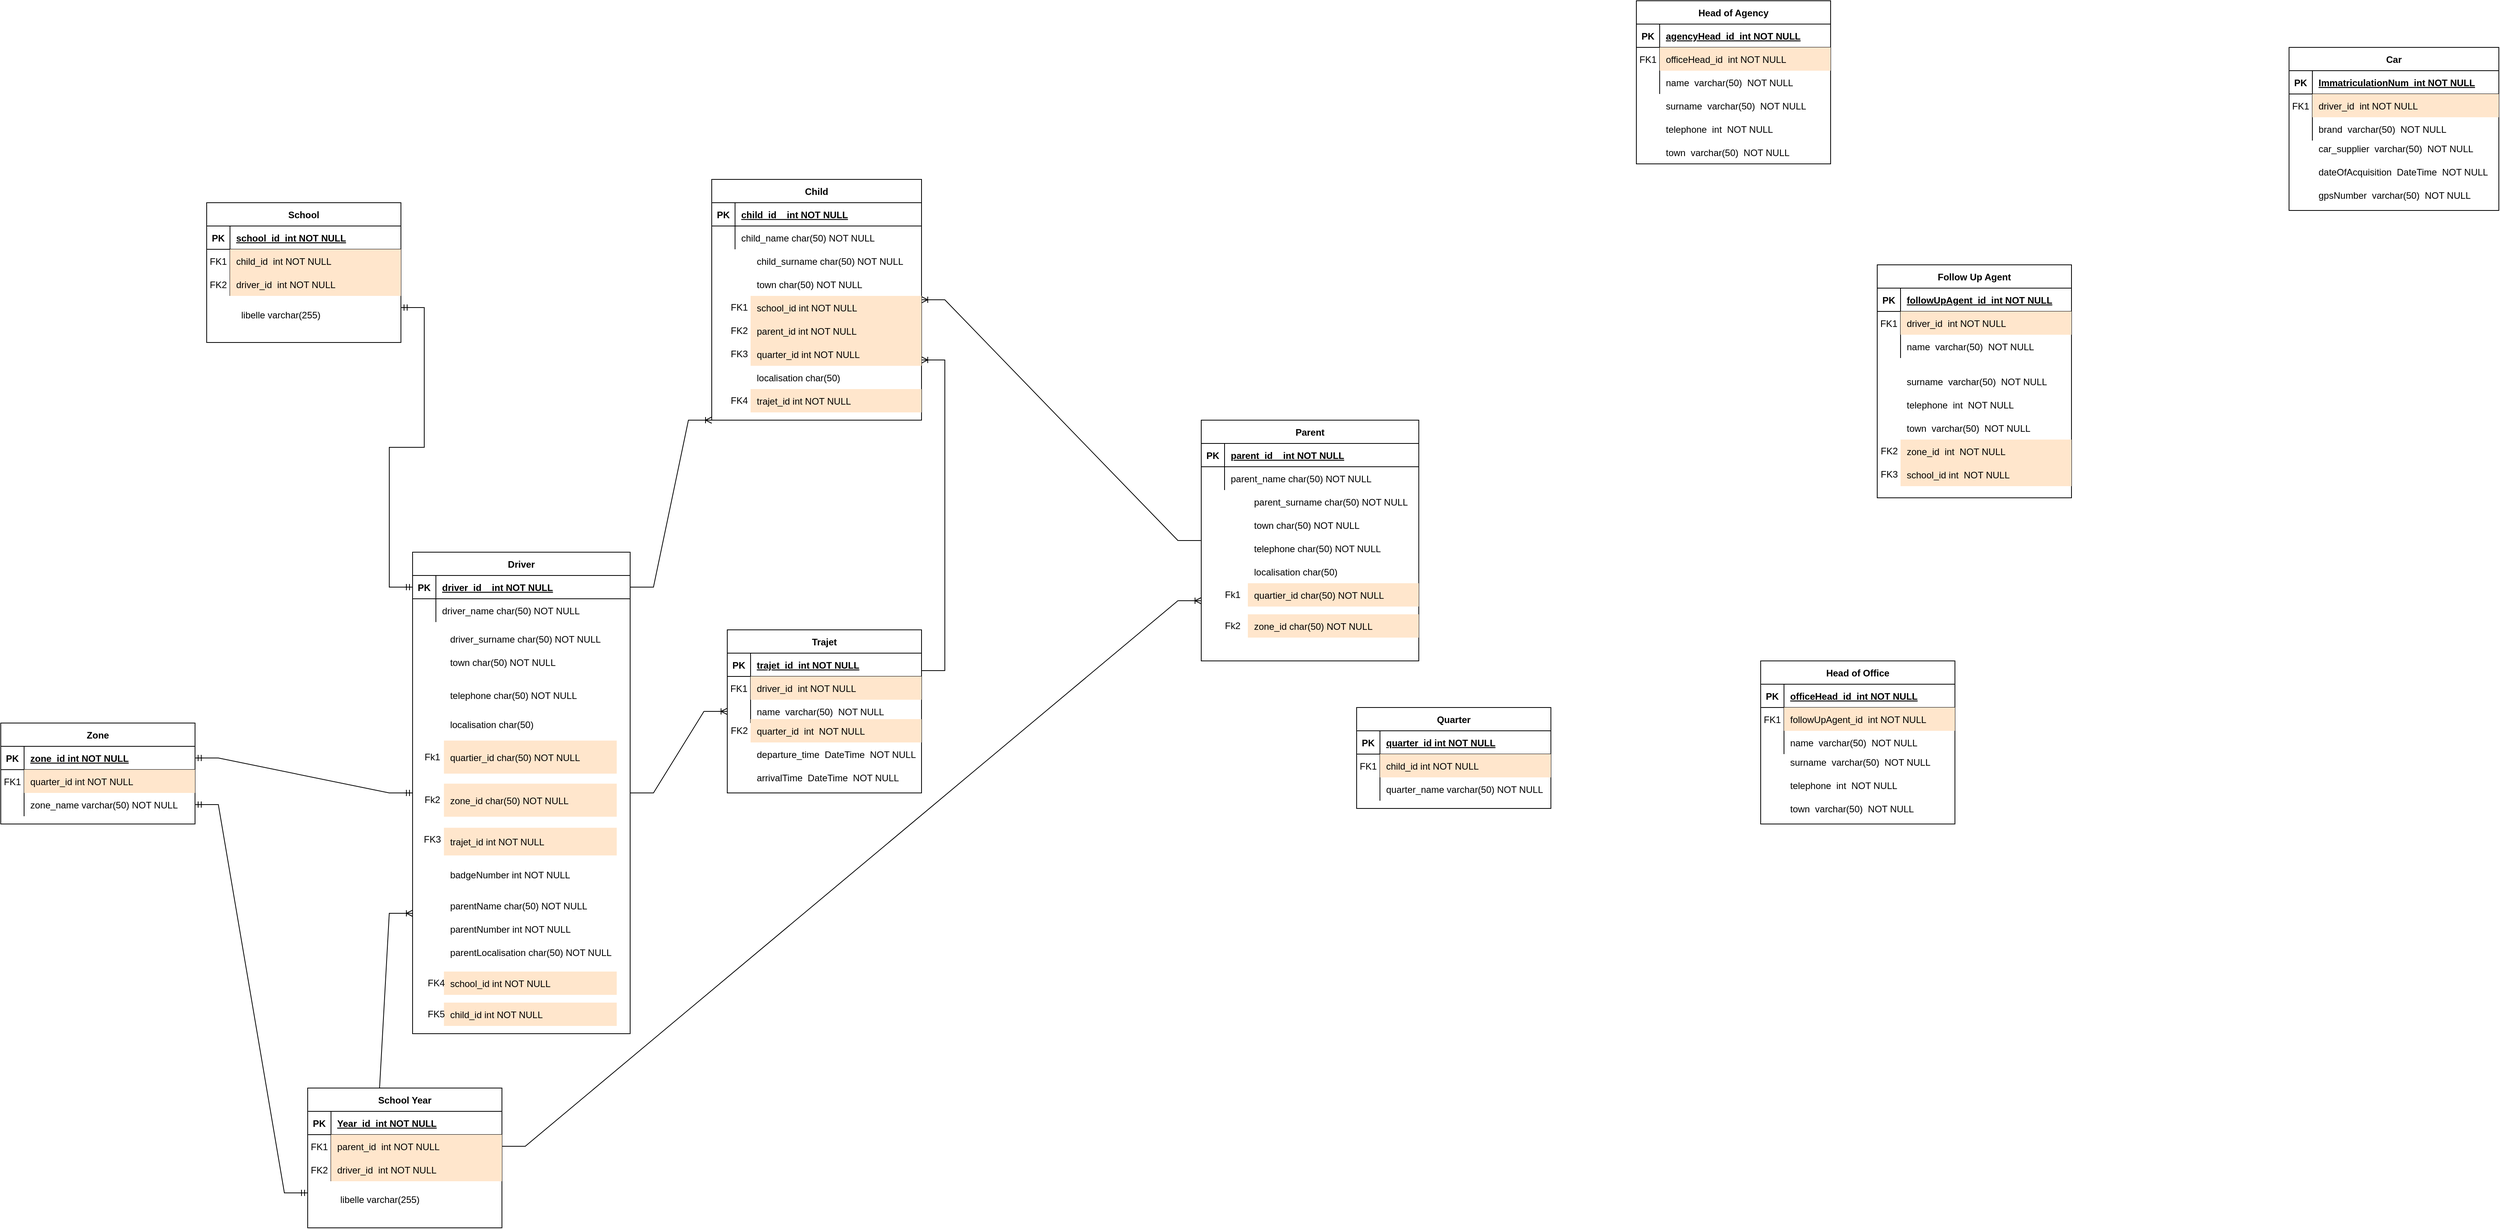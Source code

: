 <mxfile version="23.1.7" type="github">
  <diagram id="R2lEEEUBdFMjLlhIrx00" name="Page-1">
    <mxGraphModel dx="2765" dy="2365" grid="1" gridSize="10" guides="1" tooltips="1" connect="1" arrows="1" fold="1" page="1" pageScale="1" pageWidth="850" pageHeight="1100" math="0" shadow="0" extFonts="Permanent Marker^https://fonts.googleapis.com/css?family=Permanent+Marker">
      <root>
        <mxCell id="0" />
        <mxCell id="1" parent="0" />
        <mxCell id="C-vyLk0tnHw3VtMMgP7b-13" value="Zone" style="shape=table;startSize=30;container=1;collapsible=1;childLayout=tableLayout;fixedRows=1;rowLines=0;fontStyle=1;align=center;resizeLast=1;" parent="1" vertex="1">
          <mxGeometry x="-1275" y="690" width="250" height="130" as="geometry" />
        </mxCell>
        <mxCell id="C-vyLk0tnHw3VtMMgP7b-14" value="" style="shape=partialRectangle;collapsible=0;dropTarget=0;pointerEvents=0;fillColor=none;points=[[0,0.5],[1,0.5]];portConstraint=eastwest;top=0;left=0;right=0;bottom=1;" parent="C-vyLk0tnHw3VtMMgP7b-13" vertex="1">
          <mxGeometry y="30" width="250" height="30" as="geometry" />
        </mxCell>
        <mxCell id="C-vyLk0tnHw3VtMMgP7b-15" value="PK" style="shape=partialRectangle;overflow=hidden;connectable=0;fillColor=none;top=0;left=0;bottom=0;right=0;fontStyle=1;" parent="C-vyLk0tnHw3VtMMgP7b-14" vertex="1">
          <mxGeometry width="30" height="30" as="geometry">
            <mxRectangle width="30" height="30" as="alternateBounds" />
          </mxGeometry>
        </mxCell>
        <mxCell id="C-vyLk0tnHw3VtMMgP7b-16" value="zone_id int NOT NULL " style="shape=partialRectangle;overflow=hidden;connectable=0;fillColor=none;top=0;left=0;bottom=0;right=0;align=left;spacingLeft=6;fontStyle=5;" parent="C-vyLk0tnHw3VtMMgP7b-14" vertex="1">
          <mxGeometry x="30" width="220" height="30" as="geometry">
            <mxRectangle width="220" height="30" as="alternateBounds" />
          </mxGeometry>
        </mxCell>
        <mxCell id="C-vyLk0tnHw3VtMMgP7b-17" value="" style="shape=partialRectangle;collapsible=0;dropTarget=0;pointerEvents=0;fillColor=none;points=[[0,0.5],[1,0.5]];portConstraint=eastwest;top=0;left=0;right=0;bottom=0;" parent="C-vyLk0tnHw3VtMMgP7b-13" vertex="1">
          <mxGeometry y="60" width="250" height="30" as="geometry" />
        </mxCell>
        <mxCell id="C-vyLk0tnHw3VtMMgP7b-18" value="FK1" style="shape=partialRectangle;overflow=hidden;connectable=0;fillColor=none;top=0;left=0;bottom=0;right=0;" parent="C-vyLk0tnHw3VtMMgP7b-17" vertex="1">
          <mxGeometry width="30" height="30" as="geometry">
            <mxRectangle width="30" height="30" as="alternateBounds" />
          </mxGeometry>
        </mxCell>
        <mxCell id="C-vyLk0tnHw3VtMMgP7b-19" value="quarter_id int NOT NULL" style="shape=partialRectangle;overflow=hidden;connectable=0;fillColor=#ffe6cc;top=0;left=0;bottom=0;right=0;align=left;spacingLeft=6;strokeColor=#d79b00;" parent="C-vyLk0tnHw3VtMMgP7b-17" vertex="1">
          <mxGeometry x="30" width="220" height="30" as="geometry">
            <mxRectangle width="220" height="30" as="alternateBounds" />
          </mxGeometry>
        </mxCell>
        <mxCell id="C-vyLk0tnHw3VtMMgP7b-20" value="" style="shape=partialRectangle;collapsible=0;dropTarget=0;pointerEvents=0;fillColor=none;points=[[0,0.5],[1,0.5]];portConstraint=eastwest;top=0;left=0;right=0;bottom=0;" parent="C-vyLk0tnHw3VtMMgP7b-13" vertex="1">
          <mxGeometry y="90" width="250" height="30" as="geometry" />
        </mxCell>
        <mxCell id="C-vyLk0tnHw3VtMMgP7b-21" value="" style="shape=partialRectangle;overflow=hidden;connectable=0;fillColor=none;top=0;left=0;bottom=0;right=0;" parent="C-vyLk0tnHw3VtMMgP7b-20" vertex="1">
          <mxGeometry width="30" height="30" as="geometry">
            <mxRectangle width="30" height="30" as="alternateBounds" />
          </mxGeometry>
        </mxCell>
        <mxCell id="C-vyLk0tnHw3VtMMgP7b-22" value="zone_name varchar(50) NOT NULL" style="shape=partialRectangle;overflow=hidden;connectable=0;fillColor=none;top=0;left=0;bottom=0;right=0;align=left;spacingLeft=6;" parent="C-vyLk0tnHw3VtMMgP7b-20" vertex="1">
          <mxGeometry x="30" width="220" height="30" as="geometry">
            <mxRectangle width="220" height="30" as="alternateBounds" />
          </mxGeometry>
        </mxCell>
        <mxCell id="ux8gW3kFWDvVowPgA_2Q-26" value="Quarter" style="shape=table;startSize=30;container=1;collapsible=1;childLayout=tableLayout;fixedRows=1;rowLines=0;fontStyle=1;align=center;resizeLast=1;" vertex="1" parent="1">
          <mxGeometry x="470" y="670" width="250" height="130" as="geometry" />
        </mxCell>
        <mxCell id="ux8gW3kFWDvVowPgA_2Q-27" value="" style="shape=partialRectangle;collapsible=0;dropTarget=0;pointerEvents=0;fillColor=none;points=[[0,0.5],[1,0.5]];portConstraint=eastwest;top=0;left=0;right=0;bottom=1;" vertex="1" parent="ux8gW3kFWDvVowPgA_2Q-26">
          <mxGeometry y="30" width="250" height="30" as="geometry" />
        </mxCell>
        <mxCell id="ux8gW3kFWDvVowPgA_2Q-28" value="PK" style="shape=partialRectangle;overflow=hidden;connectable=0;fillColor=none;top=0;left=0;bottom=0;right=0;fontStyle=1;" vertex="1" parent="ux8gW3kFWDvVowPgA_2Q-27">
          <mxGeometry width="30" height="30" as="geometry">
            <mxRectangle width="30" height="30" as="alternateBounds" />
          </mxGeometry>
        </mxCell>
        <mxCell id="ux8gW3kFWDvVowPgA_2Q-29" value="quarter_id int NOT NULL " style="shape=partialRectangle;overflow=hidden;connectable=0;fillColor=none;top=0;left=0;bottom=0;right=0;align=left;spacingLeft=6;fontStyle=5;" vertex="1" parent="ux8gW3kFWDvVowPgA_2Q-27">
          <mxGeometry x="30" width="220" height="30" as="geometry">
            <mxRectangle width="220" height="30" as="alternateBounds" />
          </mxGeometry>
        </mxCell>
        <mxCell id="ux8gW3kFWDvVowPgA_2Q-30" value="" style="shape=partialRectangle;collapsible=0;dropTarget=0;pointerEvents=0;fillColor=none;points=[[0,0.5],[1,0.5]];portConstraint=eastwest;top=0;left=0;right=0;bottom=0;" vertex="1" parent="ux8gW3kFWDvVowPgA_2Q-26">
          <mxGeometry y="60" width="250" height="30" as="geometry" />
        </mxCell>
        <mxCell id="ux8gW3kFWDvVowPgA_2Q-31" value="FK1" style="shape=partialRectangle;overflow=hidden;connectable=0;fillColor=none;top=0;left=0;bottom=0;right=0;" vertex="1" parent="ux8gW3kFWDvVowPgA_2Q-30">
          <mxGeometry width="30" height="30" as="geometry">
            <mxRectangle width="30" height="30" as="alternateBounds" />
          </mxGeometry>
        </mxCell>
        <mxCell id="ux8gW3kFWDvVowPgA_2Q-32" value="child_id int NOT NULL" style="shape=partialRectangle;overflow=hidden;connectable=0;fillColor=#ffe6cc;top=0;left=0;bottom=0;right=0;align=left;spacingLeft=6;strokeColor=#d79b00;" vertex="1" parent="ux8gW3kFWDvVowPgA_2Q-30">
          <mxGeometry x="30" width="220" height="30" as="geometry">
            <mxRectangle width="220" height="30" as="alternateBounds" />
          </mxGeometry>
        </mxCell>
        <mxCell id="ux8gW3kFWDvVowPgA_2Q-33" value="" style="shape=partialRectangle;collapsible=0;dropTarget=0;pointerEvents=0;fillColor=none;points=[[0,0.5],[1,0.5]];portConstraint=eastwest;top=0;left=0;right=0;bottom=0;" vertex="1" parent="ux8gW3kFWDvVowPgA_2Q-26">
          <mxGeometry y="90" width="250" height="30" as="geometry" />
        </mxCell>
        <mxCell id="ux8gW3kFWDvVowPgA_2Q-34" value="" style="shape=partialRectangle;overflow=hidden;connectable=0;fillColor=none;top=0;left=0;bottom=0;right=0;" vertex="1" parent="ux8gW3kFWDvVowPgA_2Q-33">
          <mxGeometry width="30" height="30" as="geometry">
            <mxRectangle width="30" height="30" as="alternateBounds" />
          </mxGeometry>
        </mxCell>
        <mxCell id="ux8gW3kFWDvVowPgA_2Q-35" value="quarter_name varchar(50) NOT NULL" style="shape=partialRectangle;overflow=hidden;connectable=0;fillColor=none;top=0;left=0;bottom=0;right=0;align=left;spacingLeft=6;" vertex="1" parent="ux8gW3kFWDvVowPgA_2Q-33">
          <mxGeometry x="30" width="220" height="30" as="geometry">
            <mxRectangle width="220" height="30" as="alternateBounds" />
          </mxGeometry>
        </mxCell>
        <mxCell id="ux8gW3kFWDvVowPgA_2Q-97" value="" style="group" vertex="1" connectable="0" parent="1">
          <mxGeometry x="990" y="610" width="250" height="210" as="geometry" />
        </mxCell>
        <mxCell id="ux8gW3kFWDvVowPgA_2Q-49" value="Head of Office" style="shape=table;startSize=30;container=1;collapsible=1;childLayout=tableLayout;fixedRows=1;rowLines=0;fontStyle=1;align=center;resizeLast=1;" vertex="1" parent="ux8gW3kFWDvVowPgA_2Q-97">
          <mxGeometry width="250" height="210" as="geometry" />
        </mxCell>
        <mxCell id="ux8gW3kFWDvVowPgA_2Q-50" value="" style="shape=partialRectangle;collapsible=0;dropTarget=0;pointerEvents=0;fillColor=none;points=[[0,0.5],[1,0.5]];portConstraint=eastwest;top=0;left=0;right=0;bottom=1;" vertex="1" parent="ux8gW3kFWDvVowPgA_2Q-49">
          <mxGeometry y="30" width="250" height="30" as="geometry" />
        </mxCell>
        <mxCell id="ux8gW3kFWDvVowPgA_2Q-51" value="PK" style="shape=partialRectangle;overflow=hidden;connectable=0;fillColor=none;top=0;left=0;bottom=0;right=0;fontStyle=1;" vertex="1" parent="ux8gW3kFWDvVowPgA_2Q-50">
          <mxGeometry width="30" height="30" as="geometry">
            <mxRectangle width="30" height="30" as="alternateBounds" />
          </mxGeometry>
        </mxCell>
        <mxCell id="ux8gW3kFWDvVowPgA_2Q-52" value="officeHead_id  int NOT NULL" style="shape=partialRectangle;overflow=hidden;connectable=0;fillColor=none;top=0;left=0;bottom=0;right=0;align=left;spacingLeft=6;fontStyle=5;" vertex="1" parent="ux8gW3kFWDvVowPgA_2Q-50">
          <mxGeometry x="30" width="220" height="30" as="geometry">
            <mxRectangle width="220" height="30" as="alternateBounds" />
          </mxGeometry>
        </mxCell>
        <mxCell id="ux8gW3kFWDvVowPgA_2Q-53" value="" style="shape=partialRectangle;collapsible=0;dropTarget=0;pointerEvents=0;fillColor=none;points=[[0,0.5],[1,0.5]];portConstraint=eastwest;top=0;left=0;right=0;bottom=0;" vertex="1" parent="ux8gW3kFWDvVowPgA_2Q-49">
          <mxGeometry y="60" width="250" height="30" as="geometry" />
        </mxCell>
        <mxCell id="ux8gW3kFWDvVowPgA_2Q-54" value="FK1" style="shape=partialRectangle;overflow=hidden;connectable=0;fillColor=none;top=0;left=0;bottom=0;right=0;" vertex="1" parent="ux8gW3kFWDvVowPgA_2Q-53">
          <mxGeometry width="30" height="30" as="geometry">
            <mxRectangle width="30" height="30" as="alternateBounds" />
          </mxGeometry>
        </mxCell>
        <mxCell id="ux8gW3kFWDvVowPgA_2Q-55" value="followUpAgent_id  int NOT NULL" style="shape=partialRectangle;overflow=hidden;connectable=0;fillColor=#ffe6cc;top=0;left=0;bottom=0;right=0;align=left;spacingLeft=6;strokeColor=#d79b00;" vertex="1" parent="ux8gW3kFWDvVowPgA_2Q-53">
          <mxGeometry x="30" width="220" height="30" as="geometry">
            <mxRectangle width="220" height="30" as="alternateBounds" />
          </mxGeometry>
        </mxCell>
        <mxCell id="ux8gW3kFWDvVowPgA_2Q-56" value="" style="shape=partialRectangle;collapsible=0;dropTarget=0;pointerEvents=0;fillColor=none;points=[[0,0.5],[1,0.5]];portConstraint=eastwest;top=0;left=0;right=0;bottom=0;" vertex="1" parent="ux8gW3kFWDvVowPgA_2Q-49">
          <mxGeometry y="90" width="250" height="30" as="geometry" />
        </mxCell>
        <mxCell id="ux8gW3kFWDvVowPgA_2Q-57" value="" style="shape=partialRectangle;overflow=hidden;connectable=0;fillColor=none;top=0;left=0;bottom=0;right=0;" vertex="1" parent="ux8gW3kFWDvVowPgA_2Q-56">
          <mxGeometry width="30" height="30" as="geometry">
            <mxRectangle width="30" height="30" as="alternateBounds" />
          </mxGeometry>
        </mxCell>
        <mxCell id="ux8gW3kFWDvVowPgA_2Q-58" value="name  varchar(50)  NOT NULL" style="shape=partialRectangle;overflow=hidden;connectable=0;fillColor=none;top=0;left=0;bottom=0;right=0;align=left;spacingLeft=6;" vertex="1" parent="ux8gW3kFWDvVowPgA_2Q-56">
          <mxGeometry x="30" width="220" height="30" as="geometry">
            <mxRectangle width="220" height="30" as="alternateBounds" />
          </mxGeometry>
        </mxCell>
        <mxCell id="ux8gW3kFWDvVowPgA_2Q-59" value="surname  varchar(50)  NOT NULL" style="shape=partialRectangle;overflow=hidden;connectable=0;fillColor=none;top=0;left=0;bottom=0;right=0;align=left;spacingLeft=6;" vertex="1" parent="ux8gW3kFWDvVowPgA_2Q-97">
          <mxGeometry x="30" y="115" width="220" height="30" as="geometry">
            <mxRectangle width="220" height="30" as="alternateBounds" />
          </mxGeometry>
        </mxCell>
        <mxCell id="ux8gW3kFWDvVowPgA_2Q-60" value="telephone  int  NOT NULL" style="shape=partialRectangle;overflow=hidden;connectable=0;fillColor=none;top=0;left=0;bottom=0;right=0;align=left;spacingLeft=6;" vertex="1" parent="ux8gW3kFWDvVowPgA_2Q-97">
          <mxGeometry x="30" y="145" width="220" height="30" as="geometry">
            <mxRectangle width="220" height="30" as="alternateBounds" />
          </mxGeometry>
        </mxCell>
        <mxCell id="ux8gW3kFWDvVowPgA_2Q-61" value="town  varchar(50)  NOT NULL" style="shape=partialRectangle;overflow=hidden;connectable=0;fillColor=none;top=0;left=0;bottom=0;right=0;align=left;spacingLeft=6;" vertex="1" parent="ux8gW3kFWDvVowPgA_2Q-97">
          <mxGeometry x="30" y="175" width="220" height="30" as="geometry">
            <mxRectangle width="220" height="30" as="alternateBounds" />
          </mxGeometry>
        </mxCell>
        <mxCell id="ux8gW3kFWDvVowPgA_2Q-100" value="" style="group" vertex="1" connectable="0" parent="1">
          <mxGeometry x="1130" y="100" width="260" height="300" as="geometry" />
        </mxCell>
        <mxCell id="ux8gW3kFWDvVowPgA_2Q-80" value="Follow Up Agent" style="shape=table;startSize=30;container=1;collapsible=1;childLayout=tableLayout;fixedRows=1;rowLines=0;fontStyle=1;align=center;resizeLast=1;" vertex="1" parent="ux8gW3kFWDvVowPgA_2Q-100">
          <mxGeometry x="10" width="250" height="300" as="geometry" />
        </mxCell>
        <mxCell id="ux8gW3kFWDvVowPgA_2Q-81" value="" style="shape=partialRectangle;collapsible=0;dropTarget=0;pointerEvents=0;fillColor=none;points=[[0,0.5],[1,0.5]];portConstraint=eastwest;top=0;left=0;right=0;bottom=1;" vertex="1" parent="ux8gW3kFWDvVowPgA_2Q-80">
          <mxGeometry y="30" width="250" height="30" as="geometry" />
        </mxCell>
        <mxCell id="ux8gW3kFWDvVowPgA_2Q-82" value="PK" style="shape=partialRectangle;overflow=hidden;connectable=0;fillColor=none;top=0;left=0;bottom=0;right=0;fontStyle=1;" vertex="1" parent="ux8gW3kFWDvVowPgA_2Q-81">
          <mxGeometry width="30" height="30" as="geometry">
            <mxRectangle width="30" height="30" as="alternateBounds" />
          </mxGeometry>
        </mxCell>
        <mxCell id="ux8gW3kFWDvVowPgA_2Q-83" value="followUpAgent_id  int NOT NULL" style="shape=partialRectangle;overflow=hidden;connectable=0;fillColor=none;top=0;left=0;bottom=0;right=0;align=left;spacingLeft=6;fontStyle=5;" vertex="1" parent="ux8gW3kFWDvVowPgA_2Q-81">
          <mxGeometry x="30" width="220" height="30" as="geometry">
            <mxRectangle width="220" height="30" as="alternateBounds" />
          </mxGeometry>
        </mxCell>
        <mxCell id="ux8gW3kFWDvVowPgA_2Q-84" value="" style="shape=partialRectangle;collapsible=0;dropTarget=0;pointerEvents=0;fillColor=none;points=[[0,0.5],[1,0.5]];portConstraint=eastwest;top=0;left=0;right=0;bottom=0;" vertex="1" parent="ux8gW3kFWDvVowPgA_2Q-80">
          <mxGeometry y="60" width="250" height="30" as="geometry" />
        </mxCell>
        <mxCell id="ux8gW3kFWDvVowPgA_2Q-85" value="FK1" style="shape=partialRectangle;overflow=hidden;connectable=0;fillColor=none;top=0;left=0;bottom=0;right=0;" vertex="1" parent="ux8gW3kFWDvVowPgA_2Q-84">
          <mxGeometry width="30" height="30" as="geometry">
            <mxRectangle width="30" height="30" as="alternateBounds" />
          </mxGeometry>
        </mxCell>
        <mxCell id="ux8gW3kFWDvVowPgA_2Q-86" value="driver_id  int NOT NULL" style="shape=partialRectangle;overflow=hidden;connectable=0;fillColor=#ffe6cc;top=0;left=0;bottom=0;right=0;align=left;spacingLeft=6;strokeColor=#d79b00;" vertex="1" parent="ux8gW3kFWDvVowPgA_2Q-84">
          <mxGeometry x="30" width="220" height="30" as="geometry">
            <mxRectangle width="220" height="30" as="alternateBounds" />
          </mxGeometry>
        </mxCell>
        <mxCell id="ux8gW3kFWDvVowPgA_2Q-87" value="" style="shape=partialRectangle;collapsible=0;dropTarget=0;pointerEvents=0;fillColor=none;points=[[0,0.5],[1,0.5]];portConstraint=eastwest;top=0;left=0;right=0;bottom=0;" vertex="1" parent="ux8gW3kFWDvVowPgA_2Q-80">
          <mxGeometry y="90" width="250" height="30" as="geometry" />
        </mxCell>
        <mxCell id="ux8gW3kFWDvVowPgA_2Q-88" value="" style="shape=partialRectangle;overflow=hidden;connectable=0;fillColor=none;top=0;left=0;bottom=0;right=0;" vertex="1" parent="ux8gW3kFWDvVowPgA_2Q-87">
          <mxGeometry width="30" height="30" as="geometry">
            <mxRectangle width="30" height="30" as="alternateBounds" />
          </mxGeometry>
        </mxCell>
        <mxCell id="ux8gW3kFWDvVowPgA_2Q-89" value="name  varchar(50)  NOT NULL" style="shape=partialRectangle;overflow=hidden;connectable=0;fillColor=none;top=0;left=0;bottom=0;right=0;align=left;spacingLeft=6;" vertex="1" parent="ux8gW3kFWDvVowPgA_2Q-87">
          <mxGeometry x="30" width="220" height="30" as="geometry">
            <mxRectangle width="220" height="30" as="alternateBounds" />
          </mxGeometry>
        </mxCell>
        <mxCell id="ux8gW3kFWDvVowPgA_2Q-90" value="surname  varchar(50)  NOT NULL" style="shape=partialRectangle;overflow=hidden;connectable=0;fillColor=none;top=0;left=0;bottom=0;right=0;align=left;spacingLeft=6;" vertex="1" parent="ux8gW3kFWDvVowPgA_2Q-100">
          <mxGeometry x="40" y="135" width="220" height="30" as="geometry">
            <mxRectangle width="220" height="30" as="alternateBounds" />
          </mxGeometry>
        </mxCell>
        <mxCell id="ux8gW3kFWDvVowPgA_2Q-91" value="telephone  int  NOT NULL" style="shape=partialRectangle;overflow=hidden;connectable=0;fillColor=none;top=0;left=0;bottom=0;right=0;align=left;spacingLeft=6;" vertex="1" parent="ux8gW3kFWDvVowPgA_2Q-100">
          <mxGeometry x="40" y="165" width="220" height="30" as="geometry">
            <mxRectangle width="220" height="30" as="alternateBounds" />
          </mxGeometry>
        </mxCell>
        <mxCell id="ux8gW3kFWDvVowPgA_2Q-92" value="town  varchar(50)  NOT NULL" style="shape=partialRectangle;overflow=hidden;connectable=0;fillColor=none;top=0;left=0;bottom=0;right=0;align=left;spacingLeft=6;" vertex="1" parent="ux8gW3kFWDvVowPgA_2Q-100">
          <mxGeometry x="40" y="195" width="220" height="30" as="geometry">
            <mxRectangle width="220" height="30" as="alternateBounds" />
          </mxGeometry>
        </mxCell>
        <mxCell id="ux8gW3kFWDvVowPgA_2Q-93" value="zone_id  int  NOT NULL" style="shape=partialRectangle;overflow=hidden;connectable=0;fillColor=#ffe6cc;top=0;left=0;bottom=0;right=0;align=left;spacingLeft=6;strokeColor=#d79b00;" vertex="1" parent="ux8gW3kFWDvVowPgA_2Q-100">
          <mxGeometry x="40" y="225" width="220" height="30" as="geometry">
            <mxRectangle width="220" height="30" as="alternateBounds" />
          </mxGeometry>
        </mxCell>
        <mxCell id="ux8gW3kFWDvVowPgA_2Q-94" value="school_id int  NOT NULL" style="shape=partialRectangle;overflow=hidden;connectable=0;fillColor=#ffe6cc;top=0;left=0;bottom=0;right=0;align=left;spacingLeft=6;strokeColor=#d79b00;" vertex="1" parent="ux8gW3kFWDvVowPgA_2Q-100">
          <mxGeometry x="40" y="255" width="220" height="30" as="geometry">
            <mxRectangle width="220" height="30" as="alternateBounds" />
          </mxGeometry>
        </mxCell>
        <mxCell id="ux8gW3kFWDvVowPgA_2Q-95" value="FK2" style="text;html=1;align=center;verticalAlign=middle;resizable=0;points=[];autosize=1;strokeColor=none;fillColor=none;" vertex="1" parent="ux8gW3kFWDvVowPgA_2Q-100">
          <mxGeometry y="225" width="50" height="30" as="geometry" />
        </mxCell>
        <mxCell id="ux8gW3kFWDvVowPgA_2Q-96" value="FK3" style="text;html=1;align=center;verticalAlign=middle;resizable=0;points=[];autosize=1;strokeColor=none;fillColor=none;" vertex="1" parent="ux8gW3kFWDvVowPgA_2Q-100">
          <mxGeometry y="255" width="50" height="30" as="geometry" />
        </mxCell>
        <mxCell id="ux8gW3kFWDvVowPgA_2Q-101" value="" style="group" vertex="1" connectable="0" parent="1">
          <mxGeometry x="830" y="-240" width="250" height="210" as="geometry" />
        </mxCell>
        <mxCell id="ux8gW3kFWDvVowPgA_2Q-36" value="Head of Agency" style="shape=table;startSize=30;container=1;collapsible=1;childLayout=tableLayout;fixedRows=1;rowLines=0;fontStyle=1;align=center;resizeLast=1;" vertex="1" parent="ux8gW3kFWDvVowPgA_2Q-101">
          <mxGeometry width="250" height="210" as="geometry" />
        </mxCell>
        <mxCell id="ux8gW3kFWDvVowPgA_2Q-37" value="" style="shape=partialRectangle;collapsible=0;dropTarget=0;pointerEvents=0;fillColor=none;points=[[0,0.5],[1,0.5]];portConstraint=eastwest;top=0;left=0;right=0;bottom=1;" vertex="1" parent="ux8gW3kFWDvVowPgA_2Q-36">
          <mxGeometry y="30" width="250" height="30" as="geometry" />
        </mxCell>
        <mxCell id="ux8gW3kFWDvVowPgA_2Q-38" value="PK" style="shape=partialRectangle;overflow=hidden;connectable=0;fillColor=none;top=0;left=0;bottom=0;right=0;fontStyle=1;" vertex="1" parent="ux8gW3kFWDvVowPgA_2Q-37">
          <mxGeometry width="30" height="30" as="geometry">
            <mxRectangle width="30" height="30" as="alternateBounds" />
          </mxGeometry>
        </mxCell>
        <mxCell id="ux8gW3kFWDvVowPgA_2Q-39" value="agencyHead_id  int NOT NULL" style="shape=partialRectangle;overflow=hidden;connectable=0;fillColor=none;top=0;left=0;bottom=0;right=0;align=left;spacingLeft=6;fontStyle=5;" vertex="1" parent="ux8gW3kFWDvVowPgA_2Q-37">
          <mxGeometry x="30" width="220" height="30" as="geometry">
            <mxRectangle width="220" height="30" as="alternateBounds" />
          </mxGeometry>
        </mxCell>
        <mxCell id="ux8gW3kFWDvVowPgA_2Q-40" value="" style="shape=partialRectangle;collapsible=0;dropTarget=0;pointerEvents=0;fillColor=none;points=[[0,0.5],[1,0.5]];portConstraint=eastwest;top=0;left=0;right=0;bottom=0;" vertex="1" parent="ux8gW3kFWDvVowPgA_2Q-36">
          <mxGeometry y="60" width="250" height="30" as="geometry" />
        </mxCell>
        <mxCell id="ux8gW3kFWDvVowPgA_2Q-41" value="FK1" style="shape=partialRectangle;overflow=hidden;connectable=0;fillColor=none;top=0;left=0;bottom=0;right=0;" vertex="1" parent="ux8gW3kFWDvVowPgA_2Q-40">
          <mxGeometry width="30" height="30" as="geometry">
            <mxRectangle width="30" height="30" as="alternateBounds" />
          </mxGeometry>
        </mxCell>
        <mxCell id="ux8gW3kFWDvVowPgA_2Q-42" value="officeHead_id  int NOT NULL" style="shape=partialRectangle;overflow=hidden;connectable=0;fillColor=#ffe6cc;top=0;left=0;bottom=0;right=0;align=left;spacingLeft=6;strokeColor=#d79b00;" vertex="1" parent="ux8gW3kFWDvVowPgA_2Q-40">
          <mxGeometry x="30" width="220" height="30" as="geometry">
            <mxRectangle width="220" height="30" as="alternateBounds" />
          </mxGeometry>
        </mxCell>
        <mxCell id="ux8gW3kFWDvVowPgA_2Q-43" value="" style="shape=partialRectangle;collapsible=0;dropTarget=0;pointerEvents=0;fillColor=none;points=[[0,0.5],[1,0.5]];portConstraint=eastwest;top=0;left=0;right=0;bottom=0;" vertex="1" parent="ux8gW3kFWDvVowPgA_2Q-36">
          <mxGeometry y="90" width="250" height="30" as="geometry" />
        </mxCell>
        <mxCell id="ux8gW3kFWDvVowPgA_2Q-44" value="" style="shape=partialRectangle;overflow=hidden;connectable=0;fillColor=none;top=0;left=0;bottom=0;right=0;" vertex="1" parent="ux8gW3kFWDvVowPgA_2Q-43">
          <mxGeometry width="30" height="30" as="geometry">
            <mxRectangle width="30" height="30" as="alternateBounds" />
          </mxGeometry>
        </mxCell>
        <mxCell id="ux8gW3kFWDvVowPgA_2Q-45" value="name  varchar(50)  NOT NULL" style="shape=partialRectangle;overflow=hidden;connectable=0;fillColor=none;top=0;left=0;bottom=0;right=0;align=left;spacingLeft=6;" vertex="1" parent="ux8gW3kFWDvVowPgA_2Q-43">
          <mxGeometry x="30" width="220" height="30" as="geometry">
            <mxRectangle width="220" height="30" as="alternateBounds" />
          </mxGeometry>
        </mxCell>
        <mxCell id="ux8gW3kFWDvVowPgA_2Q-46" value="surname  varchar(50)  NOT NULL" style="shape=partialRectangle;overflow=hidden;connectable=0;fillColor=none;top=0;left=0;bottom=0;right=0;align=left;spacingLeft=6;" vertex="1" parent="ux8gW3kFWDvVowPgA_2Q-101">
          <mxGeometry x="30" y="120" width="220" height="30" as="geometry">
            <mxRectangle width="220" height="30" as="alternateBounds" />
          </mxGeometry>
        </mxCell>
        <mxCell id="ux8gW3kFWDvVowPgA_2Q-47" value="telephone  int  NOT NULL" style="shape=partialRectangle;overflow=hidden;connectable=0;fillColor=none;top=0;left=0;bottom=0;right=0;align=left;spacingLeft=6;" vertex="1" parent="ux8gW3kFWDvVowPgA_2Q-101">
          <mxGeometry x="30" y="150" width="220" height="30" as="geometry">
            <mxRectangle width="220" height="30" as="alternateBounds" />
          </mxGeometry>
        </mxCell>
        <mxCell id="ux8gW3kFWDvVowPgA_2Q-48" value="town  varchar(50)  NOT NULL" style="shape=partialRectangle;overflow=hidden;connectable=0;fillColor=none;top=0;left=0;bottom=0;right=0;align=left;spacingLeft=6;" vertex="1" parent="ux8gW3kFWDvVowPgA_2Q-101">
          <mxGeometry x="30" y="180" width="220" height="30" as="geometry">
            <mxRectangle width="220" height="30" as="alternateBounds" />
          </mxGeometry>
        </mxCell>
        <mxCell id="ux8gW3kFWDvVowPgA_2Q-103" value="" style="group" vertex="1" connectable="0" parent="1">
          <mxGeometry x="470" y="500" width="250" height="180" as="geometry" />
        </mxCell>
        <mxCell id="ux8gW3kFWDvVowPgA_2Q-25" value="" style="shape=partialRectangle;overflow=hidden;connectable=0;fillColor=none;top=0;left=0;bottom=0;right=0;align=left;spacingLeft=6;" vertex="1" parent="ux8gW3kFWDvVowPgA_2Q-103">
          <mxGeometry x="30" y="120" width="220" height="30" as="geometry">
            <mxRectangle width="220" height="30" as="alternateBounds" />
          </mxGeometry>
        </mxCell>
        <mxCell id="ux8gW3kFWDvVowPgA_2Q-104" value="" style="group" vertex="1" connectable="0" parent="1">
          <mxGeometry x="290" y="300" width="260" height="310" as="geometry" />
        </mxCell>
        <mxCell id="C-vyLk0tnHw3VtMMgP7b-23" value="Parent" style="shape=table;startSize=30;container=1;collapsible=1;childLayout=tableLayout;fixedRows=1;rowLines=0;fontStyle=1;align=center;resizeLast=1;" parent="ux8gW3kFWDvVowPgA_2Q-104" vertex="1">
          <mxGeometry x="-20" width="280" height="310" as="geometry" />
        </mxCell>
        <mxCell id="C-vyLk0tnHw3VtMMgP7b-24" value="" style="shape=partialRectangle;collapsible=0;dropTarget=0;pointerEvents=0;fillColor=none;points=[[0,0.5],[1,0.5]];portConstraint=eastwest;top=0;left=0;right=0;bottom=1;" parent="C-vyLk0tnHw3VtMMgP7b-23" vertex="1">
          <mxGeometry y="30" width="280" height="30" as="geometry" />
        </mxCell>
        <mxCell id="C-vyLk0tnHw3VtMMgP7b-25" value="PK" style="shape=partialRectangle;overflow=hidden;connectable=0;fillColor=none;top=0;left=0;bottom=0;right=0;fontStyle=1;" parent="C-vyLk0tnHw3VtMMgP7b-24" vertex="1">
          <mxGeometry width="30" height="30" as="geometry">
            <mxRectangle width="30" height="30" as="alternateBounds" />
          </mxGeometry>
        </mxCell>
        <mxCell id="C-vyLk0tnHw3VtMMgP7b-26" value="parent_id    int NOT NULL" style="shape=partialRectangle;overflow=hidden;connectable=0;fillColor=none;top=0;left=0;bottom=0;right=0;align=left;spacingLeft=6;fontStyle=5;" parent="C-vyLk0tnHw3VtMMgP7b-24" vertex="1">
          <mxGeometry x="30" width="250" height="30" as="geometry">
            <mxRectangle width="250" height="30" as="alternateBounds" />
          </mxGeometry>
        </mxCell>
        <mxCell id="C-vyLk0tnHw3VtMMgP7b-27" value="" style="shape=partialRectangle;collapsible=0;dropTarget=0;pointerEvents=0;fillColor=none;points=[[0,0.5],[1,0.5]];portConstraint=eastwest;top=0;left=0;right=0;bottom=0;" parent="C-vyLk0tnHw3VtMMgP7b-23" vertex="1">
          <mxGeometry y="60" width="280" height="30" as="geometry" />
        </mxCell>
        <mxCell id="C-vyLk0tnHw3VtMMgP7b-28" value="" style="shape=partialRectangle;overflow=hidden;connectable=0;fillColor=none;top=0;left=0;bottom=0;right=0;" parent="C-vyLk0tnHw3VtMMgP7b-27" vertex="1">
          <mxGeometry width="30" height="30" as="geometry">
            <mxRectangle width="30" height="30" as="alternateBounds" />
          </mxGeometry>
        </mxCell>
        <mxCell id="C-vyLk0tnHw3VtMMgP7b-29" value="parent_name char(50) NOT NULL" style="shape=partialRectangle;overflow=hidden;connectable=0;fillColor=none;top=0;left=0;bottom=0;right=0;align=left;spacingLeft=6;" parent="C-vyLk0tnHw3VtMMgP7b-27" vertex="1">
          <mxGeometry x="30" width="250" height="30" as="geometry">
            <mxRectangle width="250" height="30" as="alternateBounds" />
          </mxGeometry>
        </mxCell>
        <mxCell id="ux8gW3kFWDvVowPgA_2Q-6" value="parent_surname char(50) NOT NULL" style="shape=partialRectangle;overflow=hidden;connectable=0;fillColor=none;top=0;left=0;bottom=0;right=0;align=left;spacingLeft=6;" vertex="1" parent="ux8gW3kFWDvVowPgA_2Q-104">
          <mxGeometry x="40" y="90" width="220" height="30" as="geometry">
            <mxRectangle width="220" height="30" as="alternateBounds" />
          </mxGeometry>
        </mxCell>
        <mxCell id="ux8gW3kFWDvVowPgA_2Q-7" value="town char(50) NOT NULL" style="shape=partialRectangle;overflow=hidden;connectable=0;fillColor=none;top=0;left=0;bottom=0;right=0;align=left;spacingLeft=6;" vertex="1" parent="ux8gW3kFWDvVowPgA_2Q-104">
          <mxGeometry x="40" y="120" width="220" height="30" as="geometry">
            <mxRectangle width="220" height="30" as="alternateBounds" />
          </mxGeometry>
        </mxCell>
        <mxCell id="ux8gW3kFWDvVowPgA_2Q-8" value="telephone char(50) NOT NULL" style="shape=partialRectangle;overflow=hidden;connectable=0;fillColor=none;top=0;left=0;bottom=0;right=0;align=left;spacingLeft=6;" vertex="1" parent="ux8gW3kFWDvVowPgA_2Q-104">
          <mxGeometry x="40" y="150" width="220" height="30" as="geometry">
            <mxRectangle width="220" height="30" as="alternateBounds" />
          </mxGeometry>
        </mxCell>
        <mxCell id="ux8gW3kFWDvVowPgA_2Q-9" value="localisation char(50) " style="shape=partialRectangle;overflow=hidden;connectable=0;fillColor=none;top=0;left=0;bottom=0;right=0;align=left;spacingLeft=6;" vertex="1" parent="ux8gW3kFWDvVowPgA_2Q-104">
          <mxGeometry x="40" y="180" width="220" height="30" as="geometry">
            <mxRectangle width="220" height="30" as="alternateBounds" />
          </mxGeometry>
        </mxCell>
        <mxCell id="ux8gW3kFWDvVowPgA_2Q-10" value="quartier_id char(50) NOT NULL" style="shape=partialRectangle;overflow=hidden;connectable=0;fillColor=#ffe6cc;top=0;left=0;bottom=0;right=0;align=left;spacingLeft=6;strokeColor=#d79b00;" vertex="1" parent="ux8gW3kFWDvVowPgA_2Q-104">
          <mxGeometry x="40" y="210" width="220" height="30" as="geometry">
            <mxRectangle width="220" height="30" as="alternateBounds" />
          </mxGeometry>
        </mxCell>
        <mxCell id="ux8gW3kFWDvVowPgA_2Q-11" value="zone_id char(50) NOT NULL" style="shape=partialRectangle;overflow=hidden;connectable=0;fillColor=#ffe6cc;top=0;left=0;bottom=0;right=0;align=left;spacingLeft=6;strokeColor=#d79b00;" vertex="1" parent="ux8gW3kFWDvVowPgA_2Q-104">
          <mxGeometry x="40" y="250" width="220" height="30" as="geometry">
            <mxRectangle width="220" height="30" as="alternateBounds" />
          </mxGeometry>
        </mxCell>
        <mxCell id="ux8gW3kFWDvVowPgA_2Q-12" value="Fk1" style="text;html=1;align=center;verticalAlign=middle;resizable=0;points=[];autosize=1;strokeColor=none;fillColor=none;" vertex="1" parent="ux8gW3kFWDvVowPgA_2Q-104">
          <mxGeometry y="210" width="40" height="30" as="geometry" />
        </mxCell>
        <mxCell id="ux8gW3kFWDvVowPgA_2Q-13" value="Fk2" style="text;html=1;align=center;verticalAlign=middle;resizable=0;points=[];autosize=1;strokeColor=none;fillColor=none;" vertex="1" parent="ux8gW3kFWDvVowPgA_2Q-104">
          <mxGeometry y="250" width="40" height="30" as="geometry" />
        </mxCell>
        <mxCell id="ux8gW3kFWDvVowPgA_2Q-105" value="" style="group" vertex="1" connectable="0" parent="1">
          <mxGeometry x="-350" y="-10" width="260" height="310" as="geometry" />
        </mxCell>
        <mxCell id="ux8gW3kFWDvVowPgA_2Q-192" value="" style="group" vertex="1" connectable="0" parent="ux8gW3kFWDvVowPgA_2Q-105">
          <mxGeometry width="260" height="310" as="geometry" />
        </mxCell>
        <mxCell id="ux8gW3kFWDvVowPgA_2Q-62" value="Child" style="shape=table;startSize=30;container=1;collapsible=1;childLayout=tableLayout;fixedRows=1;rowLines=0;fontStyle=1;align=center;resizeLast=1;" vertex="1" parent="ux8gW3kFWDvVowPgA_2Q-192">
          <mxGeometry x="-10" width="270" height="310" as="geometry" />
        </mxCell>
        <mxCell id="ux8gW3kFWDvVowPgA_2Q-63" value="" style="shape=partialRectangle;collapsible=0;dropTarget=0;pointerEvents=0;fillColor=none;points=[[0,0.5],[1,0.5]];portConstraint=eastwest;top=0;left=0;right=0;bottom=1;" vertex="1" parent="ux8gW3kFWDvVowPgA_2Q-62">
          <mxGeometry y="30" width="270" height="30" as="geometry" />
        </mxCell>
        <mxCell id="ux8gW3kFWDvVowPgA_2Q-64" value="PK" style="shape=partialRectangle;overflow=hidden;connectable=0;fillColor=none;top=0;left=0;bottom=0;right=0;fontStyle=1;" vertex="1" parent="ux8gW3kFWDvVowPgA_2Q-63">
          <mxGeometry width="30" height="30" as="geometry">
            <mxRectangle width="30" height="30" as="alternateBounds" />
          </mxGeometry>
        </mxCell>
        <mxCell id="ux8gW3kFWDvVowPgA_2Q-65" value="child_id    int NOT NULL" style="shape=partialRectangle;overflow=hidden;connectable=0;fillColor=none;top=0;left=0;bottom=0;right=0;align=left;spacingLeft=6;fontStyle=5;" vertex="1" parent="ux8gW3kFWDvVowPgA_2Q-63">
          <mxGeometry x="30" width="240" height="30" as="geometry">
            <mxRectangle width="240" height="30" as="alternateBounds" />
          </mxGeometry>
        </mxCell>
        <mxCell id="ux8gW3kFWDvVowPgA_2Q-66" value="" style="shape=partialRectangle;collapsible=0;dropTarget=0;pointerEvents=0;fillColor=none;points=[[0,0.5],[1,0.5]];portConstraint=eastwest;top=0;left=0;right=0;bottom=0;" vertex="1" parent="ux8gW3kFWDvVowPgA_2Q-62">
          <mxGeometry y="60" width="270" height="30" as="geometry" />
        </mxCell>
        <mxCell id="ux8gW3kFWDvVowPgA_2Q-67" value="" style="shape=partialRectangle;overflow=hidden;connectable=0;fillColor=none;top=0;left=0;bottom=0;right=0;" vertex="1" parent="ux8gW3kFWDvVowPgA_2Q-66">
          <mxGeometry width="30" height="30" as="geometry">
            <mxRectangle width="30" height="30" as="alternateBounds" />
          </mxGeometry>
        </mxCell>
        <mxCell id="ux8gW3kFWDvVowPgA_2Q-68" value="child_name char(50) NOT NULL" style="shape=partialRectangle;overflow=hidden;connectable=0;fillColor=none;top=0;left=0;bottom=0;right=0;align=left;spacingLeft=6;" vertex="1" parent="ux8gW3kFWDvVowPgA_2Q-66">
          <mxGeometry x="30" width="240" height="30" as="geometry">
            <mxRectangle width="240" height="30" as="alternateBounds" />
          </mxGeometry>
        </mxCell>
        <mxCell id="ux8gW3kFWDvVowPgA_2Q-69" value="child_surname char(50) NOT NULL" style="shape=partialRectangle;overflow=hidden;connectable=0;fillColor=none;top=0;left=0;bottom=0;right=0;align=left;spacingLeft=6;" vertex="1" parent="ux8gW3kFWDvVowPgA_2Q-192">
          <mxGeometry x="40" y="90" width="220" height="30" as="geometry">
            <mxRectangle width="220" height="30" as="alternateBounds" />
          </mxGeometry>
        </mxCell>
        <mxCell id="ux8gW3kFWDvVowPgA_2Q-70" value="town char(50) NOT NULL" style="shape=partialRectangle;overflow=hidden;connectable=0;fillColor=none;top=0;left=0;bottom=0;right=0;align=left;spacingLeft=6;" vertex="1" parent="ux8gW3kFWDvVowPgA_2Q-192">
          <mxGeometry x="40" y="120" width="220" height="30" as="geometry">
            <mxRectangle width="220" height="30" as="alternateBounds" />
          </mxGeometry>
        </mxCell>
        <mxCell id="ux8gW3kFWDvVowPgA_2Q-71" value="school_id int NOT NULL" style="shape=partialRectangle;overflow=hidden;connectable=0;fillColor=#ffe6cc;top=0;left=0;bottom=0;right=0;align=left;spacingLeft=6;strokeColor=#d79b00;" vertex="1" parent="ux8gW3kFWDvVowPgA_2Q-192">
          <mxGeometry x="40" y="150" width="220" height="30" as="geometry">
            <mxRectangle width="220" height="30" as="alternateBounds" />
          </mxGeometry>
        </mxCell>
        <mxCell id="ux8gW3kFWDvVowPgA_2Q-72" value="FK1" style="text;html=1;align=center;verticalAlign=middle;resizable=0;points=[];autosize=1;strokeColor=none;fillColor=none;" vertex="1" parent="ux8gW3kFWDvVowPgA_2Q-192">
          <mxGeometry y="150" width="50" height="30" as="geometry" />
        </mxCell>
        <mxCell id="ux8gW3kFWDvVowPgA_2Q-73" value="parent_id int NOT NULL" style="shape=partialRectangle;overflow=hidden;connectable=0;fillColor=#ffe6cc;top=0;left=0;bottom=0;right=0;align=left;spacingLeft=6;strokeColor=#d79b00;" vertex="1" parent="ux8gW3kFWDvVowPgA_2Q-192">
          <mxGeometry x="40" y="180" width="220" height="30" as="geometry">
            <mxRectangle width="220" height="30" as="alternateBounds" />
          </mxGeometry>
        </mxCell>
        <mxCell id="ux8gW3kFWDvVowPgA_2Q-74" value="quarter_id int NOT NULL" style="shape=partialRectangle;overflow=hidden;connectable=0;fillColor=#ffe6cc;top=0;left=0;bottom=0;right=0;align=left;spacingLeft=6;strokeColor=#d79b00;" vertex="1" parent="ux8gW3kFWDvVowPgA_2Q-192">
          <mxGeometry x="40" y="210" width="220" height="30" as="geometry">
            <mxRectangle width="220" height="30" as="alternateBounds" />
          </mxGeometry>
        </mxCell>
        <mxCell id="ux8gW3kFWDvVowPgA_2Q-75" value="localisation char(50) " style="shape=partialRectangle;overflow=hidden;connectable=0;fillColor=none;top=0;left=0;bottom=0;right=0;align=left;spacingLeft=6;" vertex="1" parent="ux8gW3kFWDvVowPgA_2Q-192">
          <mxGeometry x="40" y="240" width="220" height="30" as="geometry">
            <mxRectangle width="220" height="30" as="alternateBounds" />
          </mxGeometry>
        </mxCell>
        <mxCell id="ux8gW3kFWDvVowPgA_2Q-76" value="trajet_id int NOT NULL" style="shape=partialRectangle;overflow=hidden;connectable=0;fillColor=#ffe6cc;top=0;left=0;bottom=0;right=0;align=left;spacingLeft=6;strokeColor=#d79b00;" vertex="1" parent="ux8gW3kFWDvVowPgA_2Q-192">
          <mxGeometry x="40" y="270" width="220" height="30" as="geometry">
            <mxRectangle width="220" height="30" as="alternateBounds" />
          </mxGeometry>
        </mxCell>
        <mxCell id="ux8gW3kFWDvVowPgA_2Q-77" value="FK2" style="text;html=1;align=center;verticalAlign=middle;resizable=0;points=[];autosize=1;strokeColor=none;fillColor=none;" vertex="1" parent="ux8gW3kFWDvVowPgA_2Q-192">
          <mxGeometry y="180" width="50" height="30" as="geometry" />
        </mxCell>
        <mxCell id="ux8gW3kFWDvVowPgA_2Q-78" value="FK3" style="text;html=1;align=center;verticalAlign=middle;resizable=0;points=[];autosize=1;strokeColor=none;fillColor=none;" vertex="1" parent="ux8gW3kFWDvVowPgA_2Q-192">
          <mxGeometry y="210" width="50" height="30" as="geometry" />
        </mxCell>
        <mxCell id="ux8gW3kFWDvVowPgA_2Q-79" value="FK4" style="text;html=1;align=center;verticalAlign=middle;resizable=0;points=[];autosize=1;strokeColor=none;fillColor=none;" vertex="1" parent="ux8gW3kFWDvVowPgA_2Q-192">
          <mxGeometry y="270" width="50" height="30" as="geometry" />
        </mxCell>
        <mxCell id="ux8gW3kFWDvVowPgA_2Q-106" value="" style="group" vertex="1" connectable="0" parent="1">
          <mxGeometry x="-340" y="570" width="250" height="210" as="geometry" />
        </mxCell>
        <mxCell id="ux8gW3kFWDvVowPgA_2Q-107" value="Trajet" style="shape=table;startSize=30;container=1;collapsible=1;childLayout=tableLayout;fixedRows=1;rowLines=0;fontStyle=1;align=center;resizeLast=1;" vertex="1" parent="ux8gW3kFWDvVowPgA_2Q-106">
          <mxGeometry width="250" height="210" as="geometry" />
        </mxCell>
        <mxCell id="ux8gW3kFWDvVowPgA_2Q-108" value="" style="shape=partialRectangle;collapsible=0;dropTarget=0;pointerEvents=0;fillColor=none;points=[[0,0.5],[1,0.5]];portConstraint=eastwest;top=0;left=0;right=0;bottom=1;" vertex="1" parent="ux8gW3kFWDvVowPgA_2Q-107">
          <mxGeometry y="30" width="250" height="30" as="geometry" />
        </mxCell>
        <mxCell id="ux8gW3kFWDvVowPgA_2Q-109" value="PK" style="shape=partialRectangle;overflow=hidden;connectable=0;fillColor=none;top=0;left=0;bottom=0;right=0;fontStyle=1;" vertex="1" parent="ux8gW3kFWDvVowPgA_2Q-108">
          <mxGeometry width="30" height="30" as="geometry">
            <mxRectangle width="30" height="30" as="alternateBounds" />
          </mxGeometry>
        </mxCell>
        <mxCell id="ux8gW3kFWDvVowPgA_2Q-110" value="trajet_id  int NOT NULL" style="shape=partialRectangle;overflow=hidden;connectable=0;fillColor=none;top=0;left=0;bottom=0;right=0;align=left;spacingLeft=6;fontStyle=5;" vertex="1" parent="ux8gW3kFWDvVowPgA_2Q-108">
          <mxGeometry x="30" width="220" height="30" as="geometry">
            <mxRectangle width="220" height="30" as="alternateBounds" />
          </mxGeometry>
        </mxCell>
        <mxCell id="ux8gW3kFWDvVowPgA_2Q-111" value="" style="shape=partialRectangle;collapsible=0;dropTarget=0;pointerEvents=0;fillColor=none;points=[[0,0.5],[1,0.5]];portConstraint=eastwest;top=0;left=0;right=0;bottom=0;" vertex="1" parent="ux8gW3kFWDvVowPgA_2Q-107">
          <mxGeometry y="60" width="250" height="30" as="geometry" />
        </mxCell>
        <mxCell id="ux8gW3kFWDvVowPgA_2Q-112" value="FK1" style="shape=partialRectangle;overflow=hidden;connectable=0;fillColor=none;top=0;left=0;bottom=0;right=0;" vertex="1" parent="ux8gW3kFWDvVowPgA_2Q-111">
          <mxGeometry width="30" height="30" as="geometry">
            <mxRectangle width="30" height="30" as="alternateBounds" />
          </mxGeometry>
        </mxCell>
        <mxCell id="ux8gW3kFWDvVowPgA_2Q-113" value="driver_id  int NOT NULL" style="shape=partialRectangle;overflow=hidden;connectable=0;fillColor=#ffe6cc;top=0;left=0;bottom=0;right=0;align=left;spacingLeft=6;strokeColor=#d79b00;" vertex="1" parent="ux8gW3kFWDvVowPgA_2Q-111">
          <mxGeometry x="30" width="220" height="30" as="geometry">
            <mxRectangle width="220" height="30" as="alternateBounds" />
          </mxGeometry>
        </mxCell>
        <mxCell id="ux8gW3kFWDvVowPgA_2Q-114" value="" style="shape=partialRectangle;collapsible=0;dropTarget=0;pointerEvents=0;fillColor=none;points=[[0,0.5],[1,0.5]];portConstraint=eastwest;top=0;left=0;right=0;bottom=0;" vertex="1" parent="ux8gW3kFWDvVowPgA_2Q-107">
          <mxGeometry y="90" width="250" height="30" as="geometry" />
        </mxCell>
        <mxCell id="ux8gW3kFWDvVowPgA_2Q-115" value="" style="shape=partialRectangle;overflow=hidden;connectable=0;fillColor=none;top=0;left=0;bottom=0;right=0;" vertex="1" parent="ux8gW3kFWDvVowPgA_2Q-114">
          <mxGeometry width="30" height="30" as="geometry">
            <mxRectangle width="30" height="30" as="alternateBounds" />
          </mxGeometry>
        </mxCell>
        <mxCell id="ux8gW3kFWDvVowPgA_2Q-116" value="name  varchar(50)  NOT NULL" style="shape=partialRectangle;overflow=hidden;connectable=0;fillColor=none;top=0;left=0;bottom=0;right=0;align=left;spacingLeft=6;" vertex="1" parent="ux8gW3kFWDvVowPgA_2Q-114">
          <mxGeometry x="30" width="220" height="30" as="geometry">
            <mxRectangle width="220" height="30" as="alternateBounds" />
          </mxGeometry>
        </mxCell>
        <mxCell id="ux8gW3kFWDvVowPgA_2Q-117" value="quarter_id  int  NOT NULL" style="shape=partialRectangle;overflow=hidden;connectable=0;fillColor=#ffe6cc;top=0;left=0;bottom=0;right=0;align=left;spacingLeft=6;strokeColor=#d79b00;" vertex="1" parent="ux8gW3kFWDvVowPgA_2Q-106">
          <mxGeometry x="30" y="115" width="220" height="30" as="geometry">
            <mxRectangle width="220" height="30" as="alternateBounds" />
          </mxGeometry>
        </mxCell>
        <mxCell id="ux8gW3kFWDvVowPgA_2Q-118" value="departure_time  DateTime  NOT NULL" style="shape=partialRectangle;overflow=hidden;connectable=0;fillColor=none;top=0;left=0;bottom=0;right=0;align=left;spacingLeft=6;" vertex="1" parent="ux8gW3kFWDvVowPgA_2Q-106">
          <mxGeometry x="30" y="145" width="220" height="30" as="geometry">
            <mxRectangle width="220" height="30" as="alternateBounds" />
          </mxGeometry>
        </mxCell>
        <mxCell id="ux8gW3kFWDvVowPgA_2Q-119" value="arrivalTime  DateTime  NOT NULL" style="shape=partialRectangle;overflow=hidden;connectable=0;fillColor=none;top=0;left=0;bottom=0;right=0;align=left;spacingLeft=6;" vertex="1" parent="ux8gW3kFWDvVowPgA_2Q-106">
          <mxGeometry x="30" y="175" width="220" height="30" as="geometry">
            <mxRectangle width="220" height="30" as="alternateBounds" />
          </mxGeometry>
        </mxCell>
        <mxCell id="ux8gW3kFWDvVowPgA_2Q-120" value="FK2" style="text;html=1;align=center;verticalAlign=middle;resizable=0;points=[];autosize=1;strokeColor=none;fillColor=none;" vertex="1" parent="ux8gW3kFWDvVowPgA_2Q-106">
          <mxGeometry x="-10" y="115" width="50" height="30" as="geometry" />
        </mxCell>
        <mxCell id="ux8gW3kFWDvVowPgA_2Q-121" value="" style="group" vertex="1" connectable="0" parent="1">
          <mxGeometry x="1670" y="-180" width="270" height="360" as="geometry" />
        </mxCell>
        <mxCell id="ux8gW3kFWDvVowPgA_2Q-122" value="Car" style="shape=table;startSize=30;container=1;collapsible=1;childLayout=tableLayout;fixedRows=1;rowLines=0;fontStyle=1;align=center;resizeLast=1;" vertex="1" parent="ux8gW3kFWDvVowPgA_2Q-121">
          <mxGeometry width="270" height="210" as="geometry" />
        </mxCell>
        <mxCell id="ux8gW3kFWDvVowPgA_2Q-123" value="" style="shape=partialRectangle;collapsible=0;dropTarget=0;pointerEvents=0;fillColor=none;points=[[0,0.5],[1,0.5]];portConstraint=eastwest;top=0;left=0;right=0;bottom=1;" vertex="1" parent="ux8gW3kFWDvVowPgA_2Q-122">
          <mxGeometry y="30" width="270" height="30" as="geometry" />
        </mxCell>
        <mxCell id="ux8gW3kFWDvVowPgA_2Q-124" value="PK" style="shape=partialRectangle;overflow=hidden;connectable=0;fillColor=none;top=0;left=0;bottom=0;right=0;fontStyle=1;" vertex="1" parent="ux8gW3kFWDvVowPgA_2Q-123">
          <mxGeometry width="30" height="30" as="geometry">
            <mxRectangle width="30" height="30" as="alternateBounds" />
          </mxGeometry>
        </mxCell>
        <mxCell id="ux8gW3kFWDvVowPgA_2Q-125" value="ImmatriculationNum  int NOT NULL" style="shape=partialRectangle;overflow=hidden;connectable=0;fillColor=none;top=0;left=0;bottom=0;right=0;align=left;spacingLeft=6;fontStyle=5;" vertex="1" parent="ux8gW3kFWDvVowPgA_2Q-123">
          <mxGeometry x="30" width="240" height="30" as="geometry">
            <mxRectangle width="240" height="30" as="alternateBounds" />
          </mxGeometry>
        </mxCell>
        <mxCell id="ux8gW3kFWDvVowPgA_2Q-126" value="" style="shape=partialRectangle;collapsible=0;dropTarget=0;pointerEvents=0;fillColor=none;points=[[0,0.5],[1,0.5]];portConstraint=eastwest;top=0;left=0;right=0;bottom=0;" vertex="1" parent="ux8gW3kFWDvVowPgA_2Q-122">
          <mxGeometry y="60" width="270" height="30" as="geometry" />
        </mxCell>
        <mxCell id="ux8gW3kFWDvVowPgA_2Q-127" value="FK1" style="shape=partialRectangle;overflow=hidden;connectable=0;fillColor=none;top=0;left=0;bottom=0;right=0;" vertex="1" parent="ux8gW3kFWDvVowPgA_2Q-126">
          <mxGeometry width="30" height="30" as="geometry">
            <mxRectangle width="30" height="30" as="alternateBounds" />
          </mxGeometry>
        </mxCell>
        <mxCell id="ux8gW3kFWDvVowPgA_2Q-128" value="driver_id  int NOT NULL" style="shape=partialRectangle;overflow=hidden;connectable=0;fillColor=#ffe6cc;top=0;left=0;bottom=0;right=0;align=left;spacingLeft=6;strokeColor=#d79b00;" vertex="1" parent="ux8gW3kFWDvVowPgA_2Q-126">
          <mxGeometry x="30" width="240" height="30" as="geometry">
            <mxRectangle width="240" height="30" as="alternateBounds" />
          </mxGeometry>
        </mxCell>
        <mxCell id="ux8gW3kFWDvVowPgA_2Q-129" value="" style="shape=partialRectangle;collapsible=0;dropTarget=0;pointerEvents=0;fillColor=none;points=[[0,0.5],[1,0.5]];portConstraint=eastwest;top=0;left=0;right=0;bottom=0;" vertex="1" parent="ux8gW3kFWDvVowPgA_2Q-122">
          <mxGeometry y="90" width="270" height="30" as="geometry" />
        </mxCell>
        <mxCell id="ux8gW3kFWDvVowPgA_2Q-130" value="" style="shape=partialRectangle;overflow=hidden;connectable=0;fillColor=none;top=0;left=0;bottom=0;right=0;" vertex="1" parent="ux8gW3kFWDvVowPgA_2Q-129">
          <mxGeometry width="30" height="30" as="geometry">
            <mxRectangle width="30" height="30" as="alternateBounds" />
          </mxGeometry>
        </mxCell>
        <mxCell id="ux8gW3kFWDvVowPgA_2Q-131" value="brand  varchar(50)  NOT NULL" style="shape=partialRectangle;overflow=hidden;connectable=0;fillColor=none;top=0;left=0;bottom=0;right=0;align=left;spacingLeft=6;" vertex="1" parent="ux8gW3kFWDvVowPgA_2Q-129">
          <mxGeometry x="30" width="240" height="30" as="geometry">
            <mxRectangle width="240" height="30" as="alternateBounds" />
          </mxGeometry>
        </mxCell>
        <mxCell id="ux8gW3kFWDvVowPgA_2Q-136" value="car_supplier  varchar(50)  NOT NULL" style="shape=partialRectangle;overflow=hidden;connectable=0;fillColor=none;top=0;left=0;bottom=0;right=0;align=left;spacingLeft=6;" vertex="1" parent="ux8gW3kFWDvVowPgA_2Q-121">
          <mxGeometry x="30" y="115" width="220" height="30" as="geometry">
            <mxRectangle width="220" height="30" as="alternateBounds" />
          </mxGeometry>
        </mxCell>
        <mxCell id="ux8gW3kFWDvVowPgA_2Q-137" value="dateOfAcquisition  DateTime  NOT NULL" style="shape=partialRectangle;overflow=hidden;connectable=0;fillColor=none;top=0;left=0;bottom=0;right=0;align=left;spacingLeft=6;" vertex="1" parent="ux8gW3kFWDvVowPgA_2Q-121">
          <mxGeometry x="30" y="145" width="240" height="30" as="geometry">
            <mxRectangle width="220" height="30" as="alternateBounds" />
          </mxGeometry>
        </mxCell>
        <mxCell id="ux8gW3kFWDvVowPgA_2Q-138" value="gpsNumber  varchar(50)  NOT NULL" style="shape=partialRectangle;overflow=hidden;connectable=0;fillColor=none;top=0;left=0;bottom=0;right=0;align=left;spacingLeft=6;" vertex="1" parent="ux8gW3kFWDvVowPgA_2Q-121">
          <mxGeometry x="30" y="175" width="220" height="30" as="geometry">
            <mxRectangle width="220" height="30" as="alternateBounds" />
          </mxGeometry>
        </mxCell>
        <mxCell id="ux8gW3kFWDvVowPgA_2Q-208" value="" style="edgeStyle=entityRelationEdgeStyle;fontSize=12;html=1;endArrow=ERoneToMany;rounded=0;entryX=1;entryY=0.5;entryDx=0;entryDy=0;exitX=0;exitY=0.5;exitDx=0;exitDy=0;" edge="1" parent="1" source="C-vyLk0tnHw3VtMMgP7b-23" target="ux8gW3kFWDvVowPgA_2Q-62">
          <mxGeometry width="100" height="100" relative="1" as="geometry">
            <mxPoint x="-244" y="240" as="sourcePoint" />
            <mxPoint x="520" y="290" as="targetPoint" />
          </mxGeometry>
        </mxCell>
        <mxCell id="ux8gW3kFWDvVowPgA_2Q-211" value="" style="edgeStyle=entityRelationEdgeStyle;fontSize=12;html=1;endArrow=ERoneToMany;rounded=0;exitX=1;exitY=0.5;exitDx=0;exitDy=0;entryX=0;entryY=1;entryDx=0;entryDy=0;" edge="1" parent="1" source="ux8gW3kFWDvVowPgA_2Q-161" target="ux8gW3kFWDvVowPgA_2Q-62">
          <mxGeometry width="100" height="100" relative="1" as="geometry">
            <mxPoint x="60" y="410" as="sourcePoint" />
            <mxPoint x="-370" y="140" as="targetPoint" />
            <Array as="points">
              <mxPoint x="-70" y="400" />
            </Array>
          </mxGeometry>
        </mxCell>
        <mxCell id="ux8gW3kFWDvVowPgA_2Q-186" value="" style="group" vertex="1" connectable="0" parent="1">
          <mxGeometry x="-735" y="470" width="324.945" height="620" as="geometry" />
        </mxCell>
        <mxCell id="ux8gW3kFWDvVowPgA_2Q-160" value="Driver" style="shape=table;startSize=30;container=1;collapsible=1;childLayout=tableLayout;fixedRows=1;rowLines=0;fontStyle=1;align=center;resizeLast=1;" vertex="1" parent="ux8gW3kFWDvVowPgA_2Q-186">
          <mxGeometry x="-10" width="280" height="620" as="geometry" />
        </mxCell>
        <mxCell id="ux8gW3kFWDvVowPgA_2Q-161" value="" style="shape=partialRectangle;collapsible=0;dropTarget=0;pointerEvents=0;fillColor=none;points=[[0,0.5],[1,0.5]];portConstraint=eastwest;top=0;left=0;right=0;bottom=1;" vertex="1" parent="ux8gW3kFWDvVowPgA_2Q-160">
          <mxGeometry y="30" width="280" height="30" as="geometry" />
        </mxCell>
        <mxCell id="ux8gW3kFWDvVowPgA_2Q-162" value="PK" style="shape=partialRectangle;overflow=hidden;connectable=0;fillColor=none;top=0;left=0;bottom=0;right=0;fontStyle=1;" vertex="1" parent="ux8gW3kFWDvVowPgA_2Q-161">
          <mxGeometry width="30" height="30" as="geometry">
            <mxRectangle width="30" height="30" as="alternateBounds" />
          </mxGeometry>
        </mxCell>
        <mxCell id="ux8gW3kFWDvVowPgA_2Q-163" value="driver_id    int NOT NULL" style="shape=partialRectangle;overflow=hidden;connectable=0;fillColor=none;top=0;left=0;bottom=0;right=0;align=left;spacingLeft=6;fontStyle=5;" vertex="1" parent="ux8gW3kFWDvVowPgA_2Q-161">
          <mxGeometry x="30" width="250" height="30" as="geometry">
            <mxRectangle width="250" height="30" as="alternateBounds" />
          </mxGeometry>
        </mxCell>
        <mxCell id="ux8gW3kFWDvVowPgA_2Q-164" value="" style="shape=partialRectangle;collapsible=0;dropTarget=0;pointerEvents=0;fillColor=none;points=[[0,0.5],[1,0.5]];portConstraint=eastwest;top=0;left=0;right=0;bottom=0;" vertex="1" parent="ux8gW3kFWDvVowPgA_2Q-160">
          <mxGeometry y="60" width="280" height="30" as="geometry" />
        </mxCell>
        <mxCell id="ux8gW3kFWDvVowPgA_2Q-165" value="" style="shape=partialRectangle;overflow=hidden;connectable=0;fillColor=none;top=0;left=0;bottom=0;right=0;" vertex="1" parent="ux8gW3kFWDvVowPgA_2Q-164">
          <mxGeometry width="30" height="30" as="geometry">
            <mxRectangle width="30" height="30" as="alternateBounds" />
          </mxGeometry>
        </mxCell>
        <mxCell id="ux8gW3kFWDvVowPgA_2Q-166" value="driver_name char(50) NOT NULL" style="shape=partialRectangle;overflow=hidden;connectable=0;fillColor=none;top=0;left=0;bottom=0;right=0;align=left;spacingLeft=6;" vertex="1" parent="ux8gW3kFWDvVowPgA_2Q-164">
          <mxGeometry x="30" width="250" height="30" as="geometry">
            <mxRectangle width="250" height="30" as="alternateBounds" />
          </mxGeometry>
        </mxCell>
        <mxCell id="ux8gW3kFWDvVowPgA_2Q-167" value="driver_surname char(50) NOT NULL" style="shape=partialRectangle;overflow=hidden;connectable=0;fillColor=none;top=0;left=0;bottom=0;right=0;align=left;spacingLeft=6;" vertex="1" parent="ux8gW3kFWDvVowPgA_2Q-186">
          <mxGeometry x="30.331" y="90.002" width="222.426" height="42.581" as="geometry">
            <mxRectangle width="220" height="30" as="alternateBounds" />
          </mxGeometry>
        </mxCell>
        <mxCell id="ux8gW3kFWDvVowPgA_2Q-168" value="town char(50) NOT NULL" style="shape=partialRectangle;overflow=hidden;connectable=0;fillColor=none;top=0;left=0;bottom=0;right=0;align=left;spacingLeft=6;" vertex="1" parent="ux8gW3kFWDvVowPgA_2Q-186">
          <mxGeometry x="30.331" y="120.003" width="222.426" height="42.581" as="geometry">
            <mxRectangle width="220" height="30" as="alternateBounds" />
          </mxGeometry>
        </mxCell>
        <mxCell id="ux8gW3kFWDvVowPgA_2Q-169" value="telephone char(50) NOT NULL" style="shape=partialRectangle;overflow=hidden;connectable=0;fillColor=none;top=0;left=0;bottom=0;right=0;align=left;spacingLeft=6;" vertex="1" parent="ux8gW3kFWDvVowPgA_2Q-186">
          <mxGeometry x="30.331" y="162.583" width="222.426" height="42.581" as="geometry">
            <mxRectangle width="220" height="30" as="alternateBounds" />
          </mxGeometry>
        </mxCell>
        <mxCell id="ux8gW3kFWDvVowPgA_2Q-170" value="localisation char(50) " style="shape=partialRectangle;overflow=hidden;connectable=0;fillColor=none;top=0;left=0;bottom=0;right=0;align=left;spacingLeft=6;" vertex="1" parent="ux8gW3kFWDvVowPgA_2Q-186">
          <mxGeometry x="30.331" y="200.004" width="222.426" height="42.581" as="geometry">
            <mxRectangle width="220" height="30" as="alternateBounds" />
          </mxGeometry>
        </mxCell>
        <mxCell id="ux8gW3kFWDvVowPgA_2Q-171" value="quartier_id char(50) NOT NULL" style="shape=partialRectangle;overflow=hidden;connectable=0;fillColor=#ffe6cc;top=0;left=0;bottom=0;right=0;align=left;spacingLeft=6;strokeColor=#d79b00;" vertex="1" parent="ux8gW3kFWDvVowPgA_2Q-186">
          <mxGeometry x="30.331" y="242.585" width="222.426" height="42.581" as="geometry">
            <mxRectangle width="220" height="30" as="alternateBounds" />
          </mxGeometry>
        </mxCell>
        <mxCell id="ux8gW3kFWDvVowPgA_2Q-172" value="zone_id char(50) NOT NULL" style="shape=partialRectangle;overflow=hidden;connectable=0;fillColor=#ffe6cc;top=0;left=0;bottom=0;right=0;align=left;spacingLeft=6;strokeColor=#d79b00;" vertex="1" parent="ux8gW3kFWDvVowPgA_2Q-186">
          <mxGeometry x="30.331" y="298.069" width="222.426" height="42.581" as="geometry">
            <mxRectangle width="220" height="30" as="alternateBounds" />
          </mxGeometry>
        </mxCell>
        <mxCell id="ux8gW3kFWDvVowPgA_2Q-175" value="trajet_id int NOT NULL" style="shape=partialRectangle;overflow=hidden;connectable=0;fillColor=#ffe6cc;top=0;left=0;bottom=0;right=0;align=left;spacingLeft=6;strokeColor=#d79b00;" vertex="1" parent="ux8gW3kFWDvVowPgA_2Q-186">
          <mxGeometry x="30.331" y="354.84" width="222.426" height="35.68" as="geometry">
            <mxRectangle width="220" height="30" as="alternateBounds" />
          </mxGeometry>
        </mxCell>
        <mxCell id="ux8gW3kFWDvVowPgA_2Q-177" value="badgeNumber int NOT NULL" style="shape=partialRectangle;overflow=hidden;connectable=0;fillColor=none;top=0;left=0;bottom=0;right=0;align=left;spacingLeft=6;" vertex="1" parent="ux8gW3kFWDvVowPgA_2Q-186">
          <mxGeometry x="30.331" y="400" width="222.426" height="30" as="geometry">
            <mxRectangle width="220" height="30" as="alternateBounds" />
          </mxGeometry>
        </mxCell>
        <mxCell id="ux8gW3kFWDvVowPgA_2Q-178" value="parentName char(50) NOT NULL" style="shape=partialRectangle;overflow=hidden;connectable=0;fillColor=none;top=0;left=0;bottom=0;right=0;align=left;spacingLeft=6;" vertex="1" parent="ux8gW3kFWDvVowPgA_2Q-186">
          <mxGeometry x="30.331" y="440" width="222.426" height="30" as="geometry">
            <mxRectangle width="220" height="30" as="alternateBounds" />
          </mxGeometry>
        </mxCell>
        <mxCell id="ux8gW3kFWDvVowPgA_2Q-179" value="parentNumber int NOT NULL" style="shape=partialRectangle;overflow=hidden;connectable=0;fillColor=none;top=0;left=0;bottom=0;right=0;align=left;spacingLeft=6;" vertex="1" parent="ux8gW3kFWDvVowPgA_2Q-186">
          <mxGeometry x="30.331" y="470" width="222.426" height="30" as="geometry">
            <mxRectangle width="220" height="30" as="alternateBounds" />
          </mxGeometry>
        </mxCell>
        <mxCell id="ux8gW3kFWDvVowPgA_2Q-180" value="parentLocalisation char(50) NOT NULL" style="shape=partialRectangle;overflow=hidden;connectable=0;fillColor=none;top=0;left=0;bottom=0;right=0;align=left;spacingLeft=6;" vertex="1" parent="ux8gW3kFWDvVowPgA_2Q-186">
          <mxGeometry x="30.331" y="500" width="222.426" height="30" as="geometry">
            <mxRectangle width="220" height="30" as="alternateBounds" />
          </mxGeometry>
        </mxCell>
        <mxCell id="ux8gW3kFWDvVowPgA_2Q-181" value="school_id int NOT NULL" style="shape=partialRectangle;overflow=hidden;connectable=0;fillColor=#ffe6cc;top=0;left=0;bottom=0;right=0;align=left;spacingLeft=6;strokeColor=#d79b00;" vertex="1" parent="ux8gW3kFWDvVowPgA_2Q-186">
          <mxGeometry x="30.331" y="540" width="222.426" height="30" as="geometry">
            <mxRectangle width="220" height="30" as="alternateBounds" />
          </mxGeometry>
        </mxCell>
        <mxCell id="ux8gW3kFWDvVowPgA_2Q-182" value="child_id int NOT NULL" style="shape=partialRectangle;overflow=hidden;connectable=0;fillColor=#ffe6cc;top=0;left=0;bottom=0;right=0;align=left;spacingLeft=6;strokeColor=#d79b00;" vertex="1" parent="ux8gW3kFWDvVowPgA_2Q-186">
          <mxGeometry x="30.331" y="580" width="222.426" height="30" as="geometry">
            <mxRectangle width="220" height="30" as="alternateBounds" />
          </mxGeometry>
        </mxCell>
        <mxCell id="ux8gW3kFWDvVowPgA_2Q-183" value="FK3" style="text;html=1;align=center;verticalAlign=middle;resizable=0;points=[];autosize=1;strokeColor=none;fillColor=none;" vertex="1" parent="ux8gW3kFWDvVowPgA_2Q-186">
          <mxGeometry x="-10.11" y="354.84" width="50" height="30" as="geometry" />
        </mxCell>
        <mxCell id="ux8gW3kFWDvVowPgA_2Q-159" value="" style="group" vertex="1" connectable="0" parent="ux8gW3kFWDvVowPgA_2Q-186">
          <mxGeometry x="-5.055" width="330" height="620" as="geometry" />
        </mxCell>
        <mxCell id="ux8gW3kFWDvVowPgA_2Q-189" value="" style="group" vertex="1" connectable="0" parent="ux8gW3kFWDvVowPgA_2Q-159">
          <mxGeometry width="330" height="620" as="geometry" />
        </mxCell>
        <mxCell id="ux8gW3kFWDvVowPgA_2Q-173" value="Fk1" style="text;html=1;align=center;verticalAlign=middle;resizable=0;points=[];autosize=1;strokeColor=none;fillColor=none;" vertex="1" parent="ux8gW3kFWDvVowPgA_2Q-189">
          <mxGeometry y="248.875" width="40" height="30" as="geometry" />
        </mxCell>
        <mxCell id="ux8gW3kFWDvVowPgA_2Q-174" value="Fk2" style="text;html=1;align=center;verticalAlign=middle;resizable=0;points=[];autosize=1;strokeColor=none;fillColor=none;" vertex="1" parent="ux8gW3kFWDvVowPgA_2Q-189">
          <mxGeometry y="304.359" width="40" height="30" as="geometry" />
        </mxCell>
        <mxCell id="ux8gW3kFWDvVowPgA_2Q-184" value="FK4" style="text;html=1;align=center;verticalAlign=middle;resizable=0;points=[];autosize=1;strokeColor=none;fillColor=none;" vertex="1" parent="ux8gW3kFWDvVowPgA_2Q-189">
          <mxGeometry y="540" width="50" height="30" as="geometry" />
        </mxCell>
        <mxCell id="ux8gW3kFWDvVowPgA_2Q-185" value="FK5" style="text;html=1;align=center;verticalAlign=middle;resizable=0;points=[];autosize=1;strokeColor=none;fillColor=none;" vertex="1" parent="ux8gW3kFWDvVowPgA_2Q-189">
          <mxGeometry y="580" width="50" height="30" as="geometry" />
        </mxCell>
        <mxCell id="ux8gW3kFWDvVowPgA_2Q-212" value="" style="edgeStyle=entityRelationEdgeStyle;fontSize=12;html=1;endArrow=ERoneToMany;rounded=0;exitX=1;exitY=0.5;exitDx=0;exitDy=0;entryX=0;entryY=0.5;entryDx=0;entryDy=0;" edge="1" parent="1" source="ux8gW3kFWDvVowPgA_2Q-160" target="ux8gW3kFWDvVowPgA_2Q-114">
          <mxGeometry width="100" height="100" relative="1" as="geometry">
            <mxPoint x="-380" y="670" as="sourcePoint" />
            <mxPoint x="-110" y="310" as="targetPoint" />
          </mxGeometry>
        </mxCell>
        <mxCell id="ux8gW3kFWDvVowPgA_2Q-213" value="" style="edgeStyle=entityRelationEdgeStyle;fontSize=12;html=1;endArrow=ERmandOne;startArrow=ERmandOne;rounded=0;exitX=0;exitY=0.5;exitDx=0;exitDy=0;entryX=1;entryY=0.75;entryDx=0;entryDy=0;" edge="1" parent="1" source="ux8gW3kFWDvVowPgA_2Q-161" target="ux8gW3kFWDvVowPgA_2Q-15">
          <mxGeometry width="100" height="100" relative="1" as="geometry">
            <mxPoint x="-350" y="620" as="sourcePoint" />
            <mxPoint x="-110" y="710" as="targetPoint" />
          </mxGeometry>
        </mxCell>
        <mxCell id="ux8gW3kFWDvVowPgA_2Q-215" value="" style="group" vertex="1" connectable="0" parent="1">
          <mxGeometry x="-1010" y="20" width="250" height="180" as="geometry" />
        </mxCell>
        <mxCell id="ux8gW3kFWDvVowPgA_2Q-15" value="School" style="shape=table;startSize=30;container=1;collapsible=1;childLayout=tableLayout;fixedRows=1;rowLines=0;fontStyle=1;align=center;resizeLast=1;" vertex="1" parent="ux8gW3kFWDvVowPgA_2Q-215">
          <mxGeometry width="250" height="180" as="geometry" />
        </mxCell>
        <mxCell id="ux8gW3kFWDvVowPgA_2Q-16" value="" style="shape=partialRectangle;collapsible=0;dropTarget=0;pointerEvents=0;fillColor=none;points=[[0,0.5],[1,0.5]];portConstraint=eastwest;top=0;left=0;right=0;bottom=1;" vertex="1" parent="ux8gW3kFWDvVowPgA_2Q-15">
          <mxGeometry y="30" width="250" height="30" as="geometry" />
        </mxCell>
        <mxCell id="ux8gW3kFWDvVowPgA_2Q-17" value="PK" style="shape=partialRectangle;overflow=hidden;connectable=0;fillColor=none;top=0;left=0;bottom=0;right=0;fontStyle=1;" vertex="1" parent="ux8gW3kFWDvVowPgA_2Q-16">
          <mxGeometry width="30" height="30" as="geometry">
            <mxRectangle width="30" height="30" as="alternateBounds" />
          </mxGeometry>
        </mxCell>
        <mxCell id="ux8gW3kFWDvVowPgA_2Q-18" value="school_id  int NOT NULL" style="shape=partialRectangle;overflow=hidden;connectable=0;fillColor=none;top=0;left=0;bottom=0;right=0;align=left;spacingLeft=6;fontStyle=5;" vertex="1" parent="ux8gW3kFWDvVowPgA_2Q-16">
          <mxGeometry x="30" width="220" height="30" as="geometry">
            <mxRectangle width="220" height="30" as="alternateBounds" />
          </mxGeometry>
        </mxCell>
        <mxCell id="ux8gW3kFWDvVowPgA_2Q-19" value="" style="shape=partialRectangle;collapsible=0;dropTarget=0;pointerEvents=0;fillColor=none;points=[[0,0.5],[1,0.5]];portConstraint=eastwest;top=0;left=0;right=0;bottom=0;" vertex="1" parent="ux8gW3kFWDvVowPgA_2Q-15">
          <mxGeometry y="60" width="250" height="30" as="geometry" />
        </mxCell>
        <mxCell id="ux8gW3kFWDvVowPgA_2Q-20" value="FK1" style="shape=partialRectangle;overflow=hidden;connectable=0;fillColor=none;top=0;left=0;bottom=0;right=0;" vertex="1" parent="ux8gW3kFWDvVowPgA_2Q-19">
          <mxGeometry width="30" height="30" as="geometry">
            <mxRectangle width="30" height="30" as="alternateBounds" />
          </mxGeometry>
        </mxCell>
        <mxCell id="ux8gW3kFWDvVowPgA_2Q-21" value="child_id  int NOT NULL" style="shape=partialRectangle;overflow=hidden;connectable=0;fillColor=#ffe6cc;top=0;left=0;bottom=0;right=0;align=left;spacingLeft=6;strokeColor=#d79b00;" vertex="1" parent="ux8gW3kFWDvVowPgA_2Q-19">
          <mxGeometry x="30" width="220" height="30" as="geometry">
            <mxRectangle width="220" height="30" as="alternateBounds" />
          </mxGeometry>
        </mxCell>
        <mxCell id="ux8gW3kFWDvVowPgA_2Q-22" value="" style="shape=partialRectangle;collapsible=0;dropTarget=0;pointerEvents=0;fillColor=none;points=[[0,0.5],[1,0.5]];portConstraint=eastwest;top=0;left=0;right=0;bottom=0;" vertex="1" parent="ux8gW3kFWDvVowPgA_2Q-15">
          <mxGeometry y="90" width="250" height="30" as="geometry" />
        </mxCell>
        <mxCell id="ux8gW3kFWDvVowPgA_2Q-23" value="FK2" style="shape=partialRectangle;overflow=hidden;connectable=0;fillColor=none;top=0;left=0;bottom=0;right=0;" vertex="1" parent="ux8gW3kFWDvVowPgA_2Q-22">
          <mxGeometry width="30" height="30" as="geometry">
            <mxRectangle width="30" height="30" as="alternateBounds" />
          </mxGeometry>
        </mxCell>
        <mxCell id="ux8gW3kFWDvVowPgA_2Q-24" value="driver_id  int NOT NULL" style="shape=partialRectangle;overflow=hidden;connectable=0;fillColor=#ffe6cc;top=0;left=0;bottom=0;right=0;align=left;spacingLeft=6;strokeColor=#d79b00;" vertex="1" parent="ux8gW3kFWDvVowPgA_2Q-22">
          <mxGeometry x="30" width="220" height="30" as="geometry">
            <mxRectangle width="220" height="30" as="alternateBounds" />
          </mxGeometry>
        </mxCell>
        <mxCell id="ux8gW3kFWDvVowPgA_2Q-214" value="libelle varchar(255) " style="text;html=1;align=center;verticalAlign=middle;resizable=0;points=[];autosize=1;strokeColor=none;fillColor=none;" vertex="1" parent="ux8gW3kFWDvVowPgA_2Q-215">
          <mxGeometry x="30" y="130" width="130" height="30" as="geometry" />
        </mxCell>
        <mxCell id="ux8gW3kFWDvVowPgA_2Q-216" value="" style="edgeStyle=entityRelationEdgeStyle;fontSize=12;html=1;endArrow=ERoneToMany;rounded=0;exitX=1;exitY=0.25;exitDx=0;exitDy=0;entryX=1;entryY=0.75;entryDx=0;entryDy=0;" edge="1" parent="1" source="ux8gW3kFWDvVowPgA_2Q-107" target="ux8gW3kFWDvVowPgA_2Q-62">
          <mxGeometry width="100" height="100" relative="1" as="geometry">
            <mxPoint x="430" y="270" as="sourcePoint" />
            <mxPoint x="70" y="235" as="targetPoint" />
            <Array as="points">
              <mxPoint x="30" y="400" />
            </Array>
          </mxGeometry>
        </mxCell>
        <mxCell id="ux8gW3kFWDvVowPgA_2Q-218" value="" style="edgeStyle=entityRelationEdgeStyle;fontSize=12;html=1;endArrow=ERoneToMany;rounded=0;exitX=1;exitY=0.5;exitDx=0;exitDy=0;entryX=0;entryY=0.75;entryDx=0;entryDy=0;" edge="1" parent="1" source="C-vyLk0tnHw3VtMMgP7b-6" target="C-vyLk0tnHw3VtMMgP7b-23">
          <mxGeometry width="100" height="100" relative="1" as="geometry">
            <mxPoint x="70" y="492.5" as="sourcePoint" />
            <mxPoint x="110" y="-150" as="targetPoint" />
          </mxGeometry>
        </mxCell>
        <mxCell id="ux8gW3kFWDvVowPgA_2Q-219" value="" style="edgeStyle=entityRelationEdgeStyle;fontSize=12;html=1;endArrow=ERoneToMany;rounded=0;exitX=0.25;exitY=0;exitDx=0;exitDy=0;entryX=0;entryY=0.75;entryDx=0;entryDy=0;" edge="1" parent="1" source="C-vyLk0tnHw3VtMMgP7b-2" target="ux8gW3kFWDvVowPgA_2Q-160">
          <mxGeometry width="100" height="100" relative="1" as="geometry">
            <mxPoint x="210" y="620" as="sourcePoint" />
            <mxPoint x="-770" y="940" as="targetPoint" />
            <Array as="points">
              <mxPoint x="-190" y="930" />
            </Array>
          </mxGeometry>
        </mxCell>
        <mxCell id="ux8gW3kFWDvVowPgA_2Q-220" value="" style="edgeStyle=entityRelationEdgeStyle;fontSize=12;html=1;endArrow=ERmandOne;startArrow=ERmandOne;rounded=0;exitX=1;exitY=0.5;exitDx=0;exitDy=0;entryX=0;entryY=0.75;entryDx=0;entryDy=0;" edge="1" parent="1" source="C-vyLk0tnHw3VtMMgP7b-20" target="C-vyLk0tnHw3VtMMgP7b-2">
          <mxGeometry width="100" height="100" relative="1" as="geometry">
            <mxPoint x="-840" y="930" as="sourcePoint" />
            <mxPoint x="-740" y="830" as="targetPoint" />
          </mxGeometry>
        </mxCell>
        <mxCell id="ux8gW3kFWDvVowPgA_2Q-221" value="" style="edgeStyle=entityRelationEdgeStyle;fontSize=12;html=1;endArrow=ERmandOne;startArrow=ERmandOne;rounded=0;exitX=1;exitY=0.5;exitDx=0;exitDy=0;entryX=0;entryY=0.5;entryDx=0;entryDy=0;" edge="1" parent="1" source="C-vyLk0tnHw3VtMMgP7b-14" target="ux8gW3kFWDvVowPgA_2Q-160">
          <mxGeometry width="100" height="100" relative="1" as="geometry">
            <mxPoint x="-840" y="930" as="sourcePoint" />
            <mxPoint x="-780" y="800" as="targetPoint" />
          </mxGeometry>
        </mxCell>
        <mxCell id="ux8gW3kFWDvVowPgA_2Q-223" value="" style="group" vertex="1" connectable="0" parent="1">
          <mxGeometry x="-880" y="1160" width="250" height="180" as="geometry" />
        </mxCell>
        <mxCell id="C-vyLk0tnHw3VtMMgP7b-2" value="School Year" style="shape=table;startSize=30;container=1;collapsible=1;childLayout=tableLayout;fixedRows=1;rowLines=0;fontStyle=1;align=center;resizeLast=1;" parent="ux8gW3kFWDvVowPgA_2Q-223" vertex="1">
          <mxGeometry width="250" height="180" as="geometry" />
        </mxCell>
        <mxCell id="C-vyLk0tnHw3VtMMgP7b-3" value="" style="shape=partialRectangle;collapsible=0;dropTarget=0;pointerEvents=0;fillColor=none;points=[[0,0.5],[1,0.5]];portConstraint=eastwest;top=0;left=0;right=0;bottom=1;" parent="C-vyLk0tnHw3VtMMgP7b-2" vertex="1">
          <mxGeometry y="30" width="250" height="30" as="geometry" />
        </mxCell>
        <mxCell id="C-vyLk0tnHw3VtMMgP7b-4" value="PK" style="shape=partialRectangle;overflow=hidden;connectable=0;fillColor=none;top=0;left=0;bottom=0;right=0;fontStyle=1;" parent="C-vyLk0tnHw3VtMMgP7b-3" vertex="1">
          <mxGeometry width="30" height="30" as="geometry">
            <mxRectangle width="30" height="30" as="alternateBounds" />
          </mxGeometry>
        </mxCell>
        <mxCell id="C-vyLk0tnHw3VtMMgP7b-5" value="Year_id  int NOT NULL" style="shape=partialRectangle;overflow=hidden;connectable=0;fillColor=none;top=0;left=0;bottom=0;right=0;align=left;spacingLeft=6;fontStyle=5;" parent="C-vyLk0tnHw3VtMMgP7b-3" vertex="1">
          <mxGeometry x="30" width="220" height="30" as="geometry">
            <mxRectangle width="220" height="30" as="alternateBounds" />
          </mxGeometry>
        </mxCell>
        <mxCell id="C-vyLk0tnHw3VtMMgP7b-6" value="" style="shape=partialRectangle;collapsible=0;dropTarget=0;pointerEvents=0;fillColor=none;points=[[0,0.5],[1,0.5]];portConstraint=eastwest;top=0;left=0;right=0;bottom=0;" parent="C-vyLk0tnHw3VtMMgP7b-2" vertex="1">
          <mxGeometry y="60" width="250" height="30" as="geometry" />
        </mxCell>
        <mxCell id="C-vyLk0tnHw3VtMMgP7b-7" value="FK1" style="shape=partialRectangle;overflow=hidden;connectable=0;fillColor=none;top=0;left=0;bottom=0;right=0;" parent="C-vyLk0tnHw3VtMMgP7b-6" vertex="1">
          <mxGeometry width="30" height="30" as="geometry">
            <mxRectangle width="30" height="30" as="alternateBounds" />
          </mxGeometry>
        </mxCell>
        <mxCell id="C-vyLk0tnHw3VtMMgP7b-8" value="parent_id  int NOT NULL" style="shape=partialRectangle;overflow=hidden;connectable=0;fillColor=#ffe6cc;top=0;left=0;bottom=0;right=0;align=left;spacingLeft=6;strokeColor=#d79b00;" parent="C-vyLk0tnHw3VtMMgP7b-6" vertex="1">
          <mxGeometry x="30" width="220" height="30" as="geometry">
            <mxRectangle width="220" height="30" as="alternateBounds" />
          </mxGeometry>
        </mxCell>
        <mxCell id="C-vyLk0tnHw3VtMMgP7b-9" value="" style="shape=partialRectangle;collapsible=0;dropTarget=0;pointerEvents=0;fillColor=none;points=[[0,0.5],[1,0.5]];portConstraint=eastwest;top=0;left=0;right=0;bottom=0;" parent="C-vyLk0tnHw3VtMMgP7b-2" vertex="1">
          <mxGeometry y="90" width="250" height="30" as="geometry" />
        </mxCell>
        <mxCell id="C-vyLk0tnHw3VtMMgP7b-10" value="FK2" style="shape=partialRectangle;overflow=hidden;connectable=0;fillColor=none;top=0;left=0;bottom=0;right=0;" parent="C-vyLk0tnHw3VtMMgP7b-9" vertex="1">
          <mxGeometry width="30" height="30" as="geometry">
            <mxRectangle width="30" height="30" as="alternateBounds" />
          </mxGeometry>
        </mxCell>
        <mxCell id="C-vyLk0tnHw3VtMMgP7b-11" value="driver_id  int NOT NULL" style="shape=partialRectangle;overflow=hidden;connectable=0;fillColor=#ffe6cc;top=0;left=0;bottom=0;right=0;align=left;spacingLeft=6;strokeColor=#d79b00;" parent="C-vyLk0tnHw3VtMMgP7b-9" vertex="1">
          <mxGeometry x="30" width="220" height="30" as="geometry">
            <mxRectangle width="220" height="30" as="alternateBounds" />
          </mxGeometry>
        </mxCell>
        <mxCell id="ux8gW3kFWDvVowPgA_2Q-222" value="libelle varchar(255)" style="text;whiteSpace=wrap;html=1;" vertex="1" parent="ux8gW3kFWDvVowPgA_2Q-223">
          <mxGeometry x="40" y="130" width="140" height="40" as="geometry" />
        </mxCell>
      </root>
    </mxGraphModel>
  </diagram>
</mxfile>
